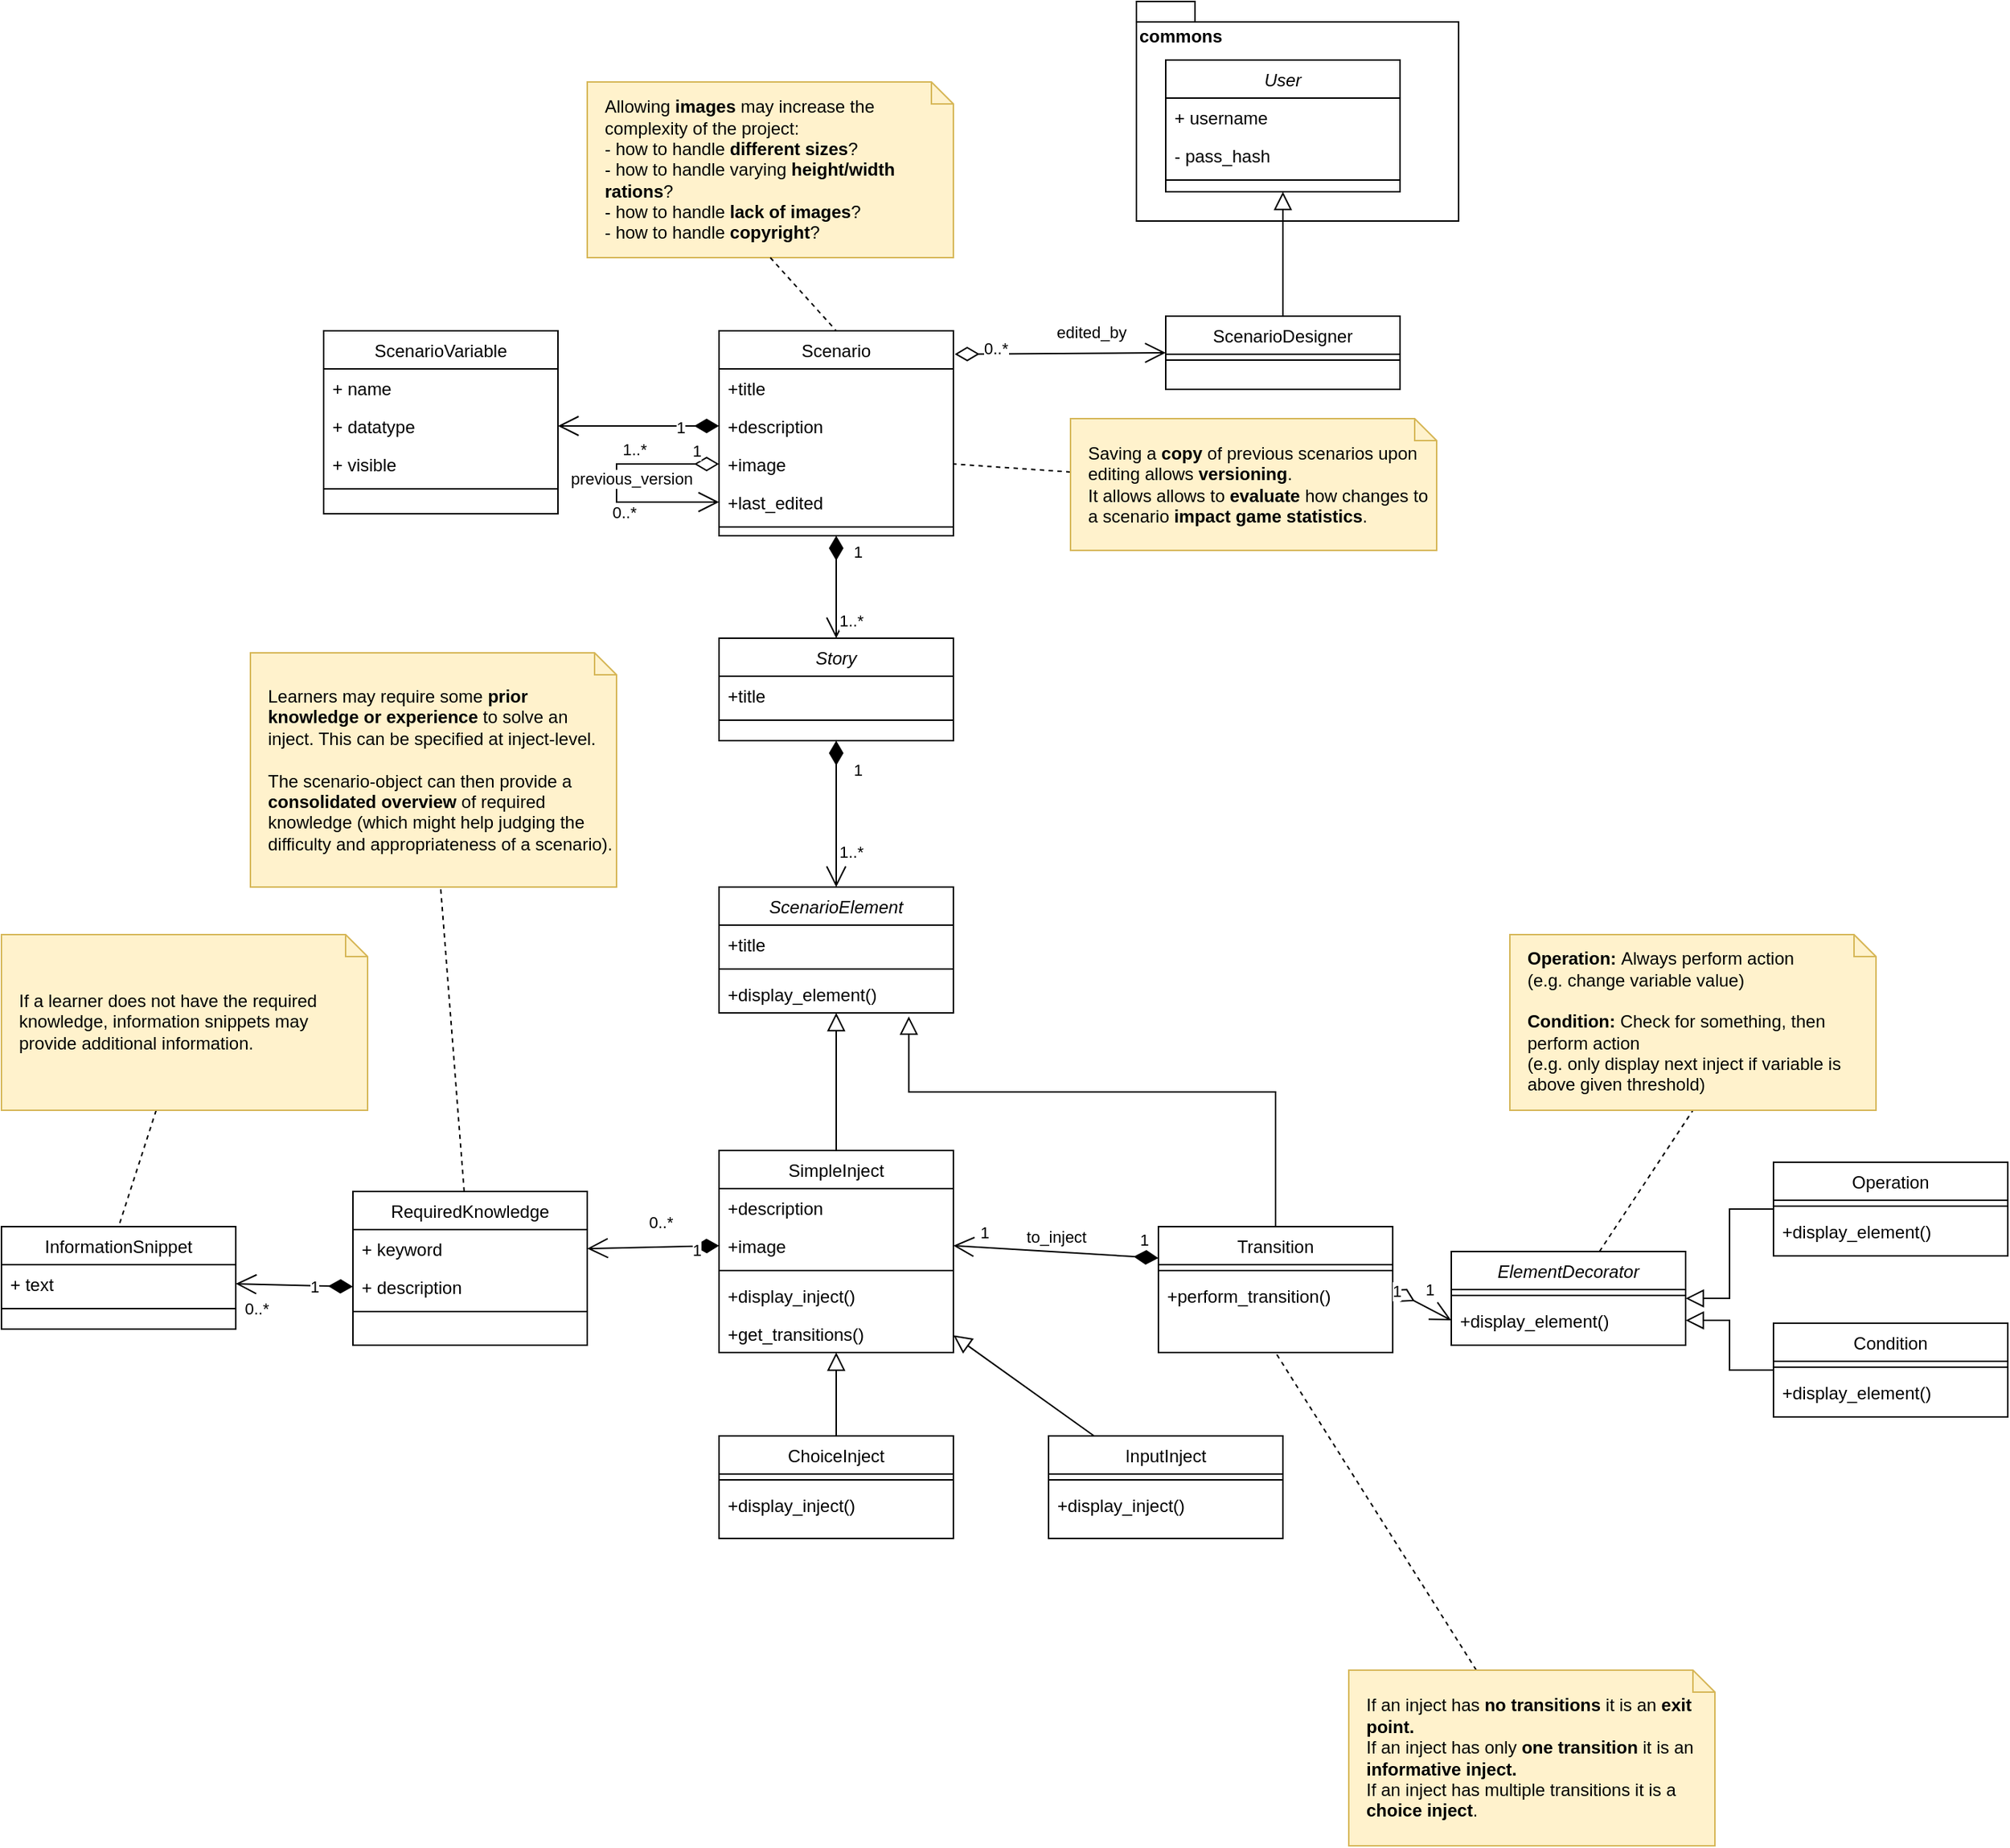<mxfile version="14.6.13" type="device" pages="4"><diagram id="YBZuPH5mCjDXpLuSwGHa" name="Scenario_Design"><mxGraphModel dx="2591" dy="942" grid="1" gridSize="10" guides="1" tooltips="1" connect="1" arrows="1" fold="1" page="1" pageScale="1" pageWidth="1169" pageHeight="827" math="0" shadow="0"><root><mxCell id="8-NGuv1zwmkcrwSwAf9n-0"/><mxCell id="8-NGuv1zwmkcrwSwAf9n-1" parent="8-NGuv1zwmkcrwSwAf9n-0"/><mxCell id="XWE8DCE6unmG_nTmBcOP-0" value="Scenario" style="swimlane;fontStyle=0;align=center;verticalAlign=top;childLayout=stackLayout;horizontal=1;startSize=26;horizontalStack=0;resizeParent=1;resizeLast=0;collapsible=1;marginBottom=0;rounded=0;shadow=0;strokeWidth=1;" parent="8-NGuv1zwmkcrwSwAf9n-1" vertex="1"><mxGeometry x="280" y="245" width="160" height="140" as="geometry"><mxRectangle x="550" y="140" width="160" height="26" as="alternateBounds"/></mxGeometry></mxCell><mxCell id="XWE8DCE6unmG_nTmBcOP-1" value="+title" style="text;align=left;verticalAlign=top;spacingLeft=4;spacingRight=4;overflow=hidden;rotatable=0;points=[[0,0.5],[1,0.5]];portConstraint=eastwest;" parent="XWE8DCE6unmG_nTmBcOP-0" vertex="1"><mxGeometry y="26" width="160" height="26" as="geometry"/></mxCell><mxCell id="XWE8DCE6unmG_nTmBcOP-2" value="+description" style="text;align=left;verticalAlign=top;spacingLeft=4;spacingRight=4;overflow=hidden;rotatable=0;points=[[0,0.5],[1,0.5]];portConstraint=eastwest;rounded=0;shadow=0;html=0;" parent="XWE8DCE6unmG_nTmBcOP-0" vertex="1"><mxGeometry y="52" width="160" height="26" as="geometry"/></mxCell><mxCell id="XWE8DCE6unmG_nTmBcOP-3" value="+image" style="text;align=left;verticalAlign=top;spacingLeft=4;spacingRight=4;overflow=hidden;rotatable=0;points=[[0,0.5],[1,0.5]];portConstraint=eastwest;rounded=0;shadow=0;html=0;" parent="XWE8DCE6unmG_nTmBcOP-0" vertex="1"><mxGeometry y="78" width="160" height="26" as="geometry"/></mxCell><mxCell id="XWE8DCE6unmG_nTmBcOP-4" value="+last_edited" style="text;align=left;verticalAlign=top;spacingLeft=4;spacingRight=4;overflow=hidden;rotatable=0;points=[[0,0.5],[1,0.5]];portConstraint=eastwest;rounded=0;shadow=0;html=0;" parent="XWE8DCE6unmG_nTmBcOP-0" vertex="1"><mxGeometry y="104" width="160" height="26" as="geometry"/></mxCell><mxCell id="XWE8DCE6unmG_nTmBcOP-5" value="" style="line;html=1;strokeWidth=1;align=left;verticalAlign=middle;spacingTop=-1;spacingLeft=3;spacingRight=3;rotatable=0;labelPosition=right;points=[];portConstraint=eastwest;" parent="XWE8DCE6unmG_nTmBcOP-0" vertex="1"><mxGeometry y="130" width="160" height="8" as="geometry"/></mxCell><mxCell id="XWE8DCE6unmG_nTmBcOP-6" value="1" style="endArrow=open;html=1;endSize=12;startArrow=diamondThin;startSize=14;startFill=0;align=left;verticalAlign=bottom;entryX=0;entryY=0.5;entryDx=0;entryDy=0;rounded=0;exitX=0;exitY=0.5;exitDx=0;exitDy=0;edgeStyle=orthogonalEdgeStyle;" parent="XWE8DCE6unmG_nTmBcOP-0" source="XWE8DCE6unmG_nTmBcOP-3" target="XWE8DCE6unmG_nTmBcOP-4" edge="1"><mxGeometry x="-0.759" relative="1" as="geometry"><mxPoint x="-270" y="39" as="sourcePoint"/><mxPoint y="65" as="targetPoint"/><mxPoint as="offset"/><Array as="points"><mxPoint x="-70" y="91"/><mxPoint x="-70" y="117"/></Array></mxGeometry></mxCell><mxCell id="XWE8DCE6unmG_nTmBcOP-7" value="0..*" style="edgeLabel;html=1;align=center;verticalAlign=middle;resizable=0;points=[];" parent="XWE8DCE6unmG_nTmBcOP-6" vertex="1" connectable="0"><mxGeometry x="0.475" y="1" relative="1" as="geometry"><mxPoint x="-22.14" y="7.96" as="offset"/></mxGeometry></mxCell><mxCell id="XWE8DCE6unmG_nTmBcOP-8" value="previous_version" style="edgeLabel;html=1;align=center;verticalAlign=middle;resizable=0;points=[];" parent="XWE8DCE6unmG_nTmBcOP-6" vertex="1" connectable="0"><mxGeometry x="0.143" relative="1" as="geometry"><mxPoint x="9.94" y="-14.86" as="offset"/></mxGeometry></mxCell><mxCell id="XWE8DCE6unmG_nTmBcOP-9" value="SimpleInject" style="swimlane;fontStyle=0;align=center;verticalAlign=top;childLayout=stackLayout;horizontal=1;startSize=26;horizontalStack=0;resizeParent=1;resizeLast=0;collapsible=1;marginBottom=0;rounded=0;shadow=0;strokeWidth=1;" parent="8-NGuv1zwmkcrwSwAf9n-1" vertex="1"><mxGeometry x="280" y="805.01" width="160" height="138" as="geometry"><mxRectangle x="550" y="140" width="160" height="26" as="alternateBounds"/></mxGeometry></mxCell><mxCell id="XWE8DCE6unmG_nTmBcOP-10" value="+description" style="text;align=left;verticalAlign=top;spacingLeft=4;spacingRight=4;overflow=hidden;rotatable=0;points=[[0,0.5],[1,0.5]];portConstraint=eastwest;rounded=0;shadow=0;html=0;" parent="XWE8DCE6unmG_nTmBcOP-9" vertex="1"><mxGeometry y="26" width="160" height="26" as="geometry"/></mxCell><mxCell id="XWE8DCE6unmG_nTmBcOP-11" value="+image" style="text;align=left;verticalAlign=top;spacingLeft=4;spacingRight=4;overflow=hidden;rotatable=0;points=[[0,0.5],[1,0.5]];portConstraint=eastwest;rounded=0;shadow=0;html=0;" parent="XWE8DCE6unmG_nTmBcOP-9" vertex="1"><mxGeometry y="52" width="160" height="26" as="geometry"/></mxCell><mxCell id="XWE8DCE6unmG_nTmBcOP-12" value="" style="line;html=1;strokeWidth=1;align=left;verticalAlign=middle;spacingTop=-1;spacingLeft=3;spacingRight=3;rotatable=0;labelPosition=right;points=[];portConstraint=eastwest;" parent="XWE8DCE6unmG_nTmBcOP-9" vertex="1"><mxGeometry y="78" width="160" height="8" as="geometry"/></mxCell><mxCell id="XWE8DCE6unmG_nTmBcOP-13" value="+display_inject()" style="text;align=left;verticalAlign=top;spacingLeft=4;spacingRight=4;overflow=hidden;rotatable=0;points=[[0,0.5],[1,0.5]];portConstraint=eastwest;rounded=0;shadow=0;html=0;" parent="XWE8DCE6unmG_nTmBcOP-9" vertex="1"><mxGeometry y="86" width="160" height="26" as="geometry"/></mxCell><mxCell id="nMGAgPGLAoxGn7ZSXC5x-0" value="+get_transitions()" style="text;align=left;verticalAlign=top;spacingLeft=4;spacingRight=4;overflow=hidden;rotatable=0;points=[[0,0.5],[1,0.5]];portConstraint=eastwest;rounded=0;shadow=0;html=0;" vertex="1" parent="XWE8DCE6unmG_nTmBcOP-9"><mxGeometry y="112" width="160" height="26" as="geometry"/></mxCell><mxCell id="XWE8DCE6unmG_nTmBcOP-14" value="1" style="endArrow=open;html=1;endSize=12;startArrow=diamondThin;startSize=14;startFill=1;edgeStyle=orthogonalEdgeStyle;align=left;verticalAlign=bottom;exitX=0.5;exitY=1;exitDx=0;exitDy=0;rounded=0;entryX=0.5;entryY=0;entryDx=0;entryDy=0;" parent="8-NGuv1zwmkcrwSwAf9n-1" source="XWE8DCE6unmG_nTmBcOP-0" target="XWE8DCE6unmG_nTmBcOP-54" edge="1"><mxGeometry x="-0.429" y="10" relative="1" as="geometry"><mxPoint x="350" y="355" as="sourcePoint"/><mxPoint x="510" y="355" as="targetPoint"/><mxPoint as="offset"/></mxGeometry></mxCell><mxCell id="XWE8DCE6unmG_nTmBcOP-15" value="1..*" style="edgeLabel;html=1;align=center;verticalAlign=middle;resizable=0;points=[];" parent="XWE8DCE6unmG_nTmBcOP-14" vertex="1" connectable="0"><mxGeometry x="0.222" y="1" relative="1" as="geometry"><mxPoint x="9" y="15" as="offset"/></mxGeometry></mxCell><mxCell id="XWE8DCE6unmG_nTmBcOP-16" value="Transition" style="swimlane;fontStyle=0;align=center;verticalAlign=top;childLayout=stackLayout;horizontal=1;startSize=26;horizontalStack=0;resizeParent=1;resizeLast=0;collapsible=1;marginBottom=0;rounded=0;shadow=0;strokeWidth=1;" parent="8-NGuv1zwmkcrwSwAf9n-1" vertex="1"><mxGeometry x="580" y="857.01" width="160" height="86" as="geometry"><mxRectangle x="550" y="140" width="160" height="26" as="alternateBounds"/></mxGeometry></mxCell><mxCell id="XWE8DCE6unmG_nTmBcOP-17" value="" style="line;html=1;strokeWidth=1;align=left;verticalAlign=middle;spacingTop=-1;spacingLeft=3;spacingRight=3;rotatable=0;labelPosition=right;points=[];portConstraint=eastwest;" parent="XWE8DCE6unmG_nTmBcOP-16" vertex="1"><mxGeometry y="26" width="160" height="8" as="geometry"/></mxCell><mxCell id="XWE8DCE6unmG_nTmBcOP-18" value="+perform_transition()" style="text;align=left;verticalAlign=top;spacingLeft=4;spacingRight=4;overflow=hidden;rotatable=0;points=[[0,0.5],[1,0.5]];portConstraint=eastwest;" parent="XWE8DCE6unmG_nTmBcOP-16" vertex="1"><mxGeometry y="34" width="160" height="26" as="geometry"/></mxCell><mxCell id="XWE8DCE6unmG_nTmBcOP-24" value="" style="endArrow=open;html=1;endSize=12;startArrow=diamondThin;startSize=14;startFill=1;align=left;verticalAlign=bottom;entryX=1;entryY=0.5;entryDx=0;entryDy=0;exitX=0;exitY=0.25;exitDx=0;exitDy=0;rounded=0;" parent="8-NGuv1zwmkcrwSwAf9n-1" source="XWE8DCE6unmG_nTmBcOP-16" target="XWE8DCE6unmG_nTmBcOP-11" edge="1"><mxGeometry x="-0.333" relative="1" as="geometry"><mxPoint x="660" y="645.01" as="sourcePoint"/><mxPoint x="440" y="716.01" as="targetPoint"/><mxPoint as="offset"/></mxGeometry></mxCell><mxCell id="XWE8DCE6unmG_nTmBcOP-25" value="1" style="edgeLabel;html=1;align=center;verticalAlign=middle;resizable=0;points=[];" parent="XWE8DCE6unmG_nTmBcOP-24" vertex="1" connectable="0"><mxGeometry x="0.222" y="1" relative="1" as="geometry"><mxPoint x="-33.99" y="-14" as="offset"/></mxGeometry></mxCell><mxCell id="XWE8DCE6unmG_nTmBcOP-26" value="to_inject" style="edgeLabel;html=1;align=center;verticalAlign=middle;resizable=0;points=[];" parent="XWE8DCE6unmG_nTmBcOP-24" vertex="1" connectable="0"><mxGeometry x="0.531" y="4" relative="1" as="geometry"><mxPoint x="37.52" y="-12.56" as="offset"/></mxGeometry></mxCell><mxCell id="XWE8DCE6unmG_nTmBcOP-27" value="1" style="edgeLabel;html=1;align=center;verticalAlign=middle;resizable=0;points=[];" parent="XWE8DCE6unmG_nTmBcOP-24" vertex="1" connectable="0"><mxGeometry x="-0.811" y="-1" relative="1" as="geometry"><mxPoint x="3.13" y="-10.66" as="offset"/></mxGeometry></mxCell><mxCell id="TSgIcggyJDQWd0qx4Q_5-27" style="rounded=0;orthogonalLoop=1;jettySize=auto;html=1;entryX=0.5;entryY=1;entryDx=0;entryDy=0;entryPerimeter=0;startArrow=none;startFill=0;dashed=1;endArrow=none;endFill=0;" parent="8-NGuv1zwmkcrwSwAf9n-1" source="XWE8DCE6unmG_nTmBcOP-28" target="XWE8DCE6unmG_nTmBcOP-49" edge="1"><mxGeometry relative="1" as="geometry"/></mxCell><mxCell id="XWE8DCE6unmG_nTmBcOP-28" value="ElementDecorator" style="swimlane;fontStyle=2;align=center;verticalAlign=top;childLayout=stackLayout;horizontal=1;startSize=26;horizontalStack=0;resizeParent=1;resizeLast=0;collapsible=1;marginBottom=0;rounded=0;shadow=0;strokeWidth=1;" parent="8-NGuv1zwmkcrwSwAf9n-1" vertex="1"><mxGeometry x="780" y="874.01" width="160" height="64" as="geometry"><mxRectangle x="550" y="140" width="160" height="26" as="alternateBounds"/></mxGeometry></mxCell><mxCell id="XWE8DCE6unmG_nTmBcOP-29" value="" style="line;html=1;strokeWidth=1;align=left;verticalAlign=middle;spacingTop=-1;spacingLeft=3;spacingRight=3;rotatable=0;labelPosition=right;points=[];portConstraint=eastwest;" parent="XWE8DCE6unmG_nTmBcOP-28" vertex="1"><mxGeometry y="26" width="160" height="8" as="geometry"/></mxCell><mxCell id="XWE8DCE6unmG_nTmBcOP-30" value="+display_element()" style="text;align=left;verticalAlign=top;spacingLeft=4;spacingRight=4;overflow=hidden;rotatable=0;points=[[0,0.5],[1,0.5]];portConstraint=eastwest;rounded=0;shadow=0;html=0;" parent="XWE8DCE6unmG_nTmBcOP-28" vertex="1"><mxGeometry y="34" width="160" height="26" as="geometry"/></mxCell><mxCell id="XWE8DCE6unmG_nTmBcOP-31" value="&lt;div&gt;Allowing &lt;b&gt;images &lt;/b&gt;may increase the complexity of the project:&lt;/div&gt;&lt;div&gt;- how to handle &lt;b&gt;different sizes&lt;/b&gt;?&lt;/div&gt;&lt;div&gt;- how to handle varying &lt;b&gt;height/width rations&lt;/b&gt;?&lt;br&gt;&lt;/div&gt;&lt;div&gt;- how to handle &lt;b&gt;lack of images&lt;/b&gt;?&lt;br&gt;&lt;/div&gt;&lt;div&gt;- how to handle &lt;b&gt;copyright&lt;/b&gt;?&lt;br&gt;&lt;/div&gt;" style="shape=note;size=15;align=left;spacingLeft=10;html=1;whiteSpace=wrap;fillColor=#fff2cc;strokeColor=#d6b656;" parent="8-NGuv1zwmkcrwSwAf9n-1" vertex="1"><mxGeometry x="190" y="75" width="250" height="120" as="geometry"/></mxCell><mxCell id="XWE8DCE6unmG_nTmBcOP-32" value="" style="edgeStyle=none;endArrow=none;exitX=0.5;exitY=1;dashed=1;html=1;exitDx=0;exitDy=0;exitPerimeter=0;entryX=0.5;entryY=0;entryDx=0;entryDy=0;" parent="8-NGuv1zwmkcrwSwAf9n-1" source="XWE8DCE6unmG_nTmBcOP-31" target="XWE8DCE6unmG_nTmBcOP-0" edge="1"><mxGeometry x="1" relative="1" as="geometry"><mxPoint x="530" y="277" as="targetPoint"/></mxGeometry></mxCell><mxCell id="XWE8DCE6unmG_nTmBcOP-33" value="Operation" style="swimlane;fontStyle=0;align=center;verticalAlign=top;childLayout=stackLayout;horizontal=1;startSize=26;horizontalStack=0;resizeParent=1;resizeLast=0;collapsible=1;marginBottom=0;rounded=0;shadow=0;strokeWidth=1;" parent="8-NGuv1zwmkcrwSwAf9n-1" vertex="1"><mxGeometry x="1000" y="813.01" width="160" height="64" as="geometry"><mxRectangle x="550" y="140" width="160" height="26" as="alternateBounds"/></mxGeometry></mxCell><mxCell id="XWE8DCE6unmG_nTmBcOP-34" value="" style="line;html=1;strokeWidth=1;align=left;verticalAlign=middle;spacingTop=-1;spacingLeft=3;spacingRight=3;rotatable=0;labelPosition=right;points=[];portConstraint=eastwest;" parent="XWE8DCE6unmG_nTmBcOP-33" vertex="1"><mxGeometry y="26" width="160" height="8" as="geometry"/></mxCell><mxCell id="XWE8DCE6unmG_nTmBcOP-35" value="+display_element()" style="text;align=left;verticalAlign=top;spacingLeft=4;spacingRight=4;overflow=hidden;rotatable=0;points=[[0,0.5],[1,0.5]];portConstraint=eastwest;rounded=0;shadow=0;html=0;" parent="XWE8DCE6unmG_nTmBcOP-33" vertex="1"><mxGeometry y="34" width="160" height="26" as="geometry"/></mxCell><mxCell id="XWE8DCE6unmG_nTmBcOP-36" value="1" style="endArrow=open;html=1;endSize=12;startArrow=diamondThin;startSize=14;startFill=0;align=left;verticalAlign=bottom;entryX=0;entryY=0.5;entryDx=0;entryDy=0;rounded=0;exitX=1;exitY=0.5;exitDx=0;exitDy=0;" parent="8-NGuv1zwmkcrwSwAf9n-1" source="XWE8DCE6unmG_nTmBcOP-16" target="XWE8DCE6unmG_nTmBcOP-30" edge="1"><mxGeometry x="-0.872" y="-10" relative="1" as="geometry"><mxPoint x="760" y="780" as="sourcePoint"/><mxPoint x="180" y="915.01" as="targetPoint"/><mxPoint as="offset"/></mxGeometry></mxCell><mxCell id="XWE8DCE6unmG_nTmBcOP-37" value="1" style="edgeLabel;html=1;align=center;verticalAlign=middle;resizable=0;points=[];" parent="XWE8DCE6unmG_nTmBcOP-36" vertex="1" connectable="0"><mxGeometry x="0.475" y="1" relative="1" as="geometry"><mxPoint x="-5.1" y="-15.1" as="offset"/></mxGeometry></mxCell><mxCell id="XWE8DCE6unmG_nTmBcOP-38" value="Condition" style="swimlane;fontStyle=0;align=center;verticalAlign=top;childLayout=stackLayout;horizontal=1;startSize=26;horizontalStack=0;resizeParent=1;resizeLast=0;collapsible=1;marginBottom=0;rounded=0;shadow=0;strokeWidth=1;" parent="8-NGuv1zwmkcrwSwAf9n-1" vertex="1"><mxGeometry x="1000" y="923.01" width="160" height="64" as="geometry"><mxRectangle x="550" y="140" width="160" height="26" as="alternateBounds"/></mxGeometry></mxCell><mxCell id="XWE8DCE6unmG_nTmBcOP-39" value="" style="line;html=1;strokeWidth=1;align=left;verticalAlign=middle;spacingTop=-1;spacingLeft=3;spacingRight=3;rotatable=0;labelPosition=right;points=[];portConstraint=eastwest;" parent="XWE8DCE6unmG_nTmBcOP-38" vertex="1"><mxGeometry y="26" width="160" height="8" as="geometry"/></mxCell><mxCell id="XWE8DCE6unmG_nTmBcOP-40" value="+display_element()" style="text;align=left;verticalAlign=top;spacingLeft=4;spacingRight=4;overflow=hidden;rotatable=0;points=[[0,0.5],[1,0.5]];portConstraint=eastwest;rounded=0;shadow=0;html=0;" parent="XWE8DCE6unmG_nTmBcOP-38" vertex="1"><mxGeometry y="34" width="160" height="26" as="geometry"/></mxCell><mxCell id="XWE8DCE6unmG_nTmBcOP-41" value="" style="endArrow=block;endSize=10;endFill=0;shadow=0;strokeWidth=1;rounded=0;elbow=vertical;entryX=1;entryY=0.5;entryDx=0;entryDy=0;edgeStyle=orthogonalEdgeStyle;" parent="8-NGuv1zwmkcrwSwAf9n-1" source="XWE8DCE6unmG_nTmBcOP-33" target="XWE8DCE6unmG_nTmBcOP-28" edge="1"><mxGeometry width="160" relative="1" as="geometry"><mxPoint x="790" y="1233.01" as="sourcePoint"/><mxPoint x="730" y="1198.01" as="targetPoint"/></mxGeometry></mxCell><mxCell id="XWE8DCE6unmG_nTmBcOP-42" value="ScenarioElement" style="swimlane;fontStyle=2;align=center;verticalAlign=top;childLayout=stackLayout;horizontal=1;startSize=26;horizontalStack=0;resizeParent=1;resizeLast=0;collapsible=1;marginBottom=0;rounded=0;shadow=0;strokeWidth=1;" parent="8-NGuv1zwmkcrwSwAf9n-1" vertex="1"><mxGeometry x="280" y="625.01" width="160" height="86" as="geometry"><mxRectangle x="550" y="140" width="160" height="26" as="alternateBounds"/></mxGeometry></mxCell><mxCell id="XWE8DCE6unmG_nTmBcOP-43" value="+title" style="text;align=left;verticalAlign=top;spacingLeft=4;spacingRight=4;overflow=hidden;rotatable=0;points=[[0,0.5],[1,0.5]];portConstraint=eastwest;" parent="XWE8DCE6unmG_nTmBcOP-42" vertex="1"><mxGeometry y="26" width="160" height="26" as="geometry"/></mxCell><mxCell id="XWE8DCE6unmG_nTmBcOP-44" value="" style="line;html=1;strokeWidth=1;align=left;verticalAlign=middle;spacingTop=-1;spacingLeft=3;spacingRight=3;rotatable=0;labelPosition=right;points=[];portConstraint=eastwest;" parent="XWE8DCE6unmG_nTmBcOP-42" vertex="1"><mxGeometry y="52" width="160" height="8" as="geometry"/></mxCell><mxCell id="XWE8DCE6unmG_nTmBcOP-45" value="+display_element()" style="text;align=left;verticalAlign=top;spacingLeft=4;spacingRight=4;overflow=hidden;rotatable=0;points=[[0,0.5],[1,0.5]];portConstraint=eastwest;rounded=0;shadow=0;html=0;" parent="XWE8DCE6unmG_nTmBcOP-42" vertex="1"><mxGeometry y="60" width="160" height="26" as="geometry"/></mxCell><mxCell id="XWE8DCE6unmG_nTmBcOP-46" value="" style="endArrow=block;endSize=10;endFill=0;shadow=0;strokeWidth=1;rounded=0;elbow=vertical;entryX=0.5;entryY=1;entryDx=0;entryDy=0;exitX=0.5;exitY=0;exitDx=0;exitDy=0;" parent="8-NGuv1zwmkcrwSwAf9n-1" source="XWE8DCE6unmG_nTmBcOP-9" target="XWE8DCE6unmG_nTmBcOP-42" edge="1"><mxGeometry width="160" relative="1" as="geometry"><mxPoint x="360" y="1055.01" as="sourcePoint"/><mxPoint x="360" y="999.01" as="targetPoint"/></mxGeometry></mxCell><mxCell id="XWE8DCE6unmG_nTmBcOP-47" value="" style="endArrow=block;endSize=10;endFill=0;shadow=0;strokeWidth=1;rounded=0;elbow=vertical;exitX=0.5;exitY=0;exitDx=0;exitDy=0;edgeStyle=orthogonalEdgeStyle;entryX=0.81;entryY=1.093;entryDx=0;entryDy=0;entryPerimeter=0;" parent="8-NGuv1zwmkcrwSwAf9n-1" source="XWE8DCE6unmG_nTmBcOP-16" target="XWE8DCE6unmG_nTmBcOP-45" edge="1"><mxGeometry width="160" relative="1" as="geometry"><mxPoint x="360" y="705.01" as="sourcePoint"/><mxPoint x="400" y="735.01" as="targetPoint"/><Array as="points"><mxPoint x="660" y="765.01"/><mxPoint x="410" y="765.01"/></Array></mxGeometry></mxCell><mxCell id="XWE8DCE6unmG_nTmBcOP-48" value="" style="endArrow=block;endSize=10;endFill=0;shadow=0;strokeWidth=1;rounded=0;elbow=vertical;exitX=0;exitY=0.5;exitDx=0;exitDy=0;edgeStyle=orthogonalEdgeStyle;entryX=1;entryY=0.5;entryDx=0;entryDy=0;" parent="8-NGuv1zwmkcrwSwAf9n-1" source="XWE8DCE6unmG_nTmBcOP-38" target="XWE8DCE6unmG_nTmBcOP-30" edge="1"><mxGeometry width="160" relative="1" as="geometry"><mxPoint x="1000" y="867.867" as="sourcePoint"/><mxPoint x="940" y="903.01" as="targetPoint"/><Array as="points"><mxPoint x="970" y="955.01"/><mxPoint x="970" y="921.01"/></Array></mxGeometry></mxCell><mxCell id="XWE8DCE6unmG_nTmBcOP-49" value="&lt;div&gt;&lt;b&gt;Operation: &lt;/b&gt;Always perform action&lt;br&gt;(e.g. change variable value)&lt;br&gt;&lt;/div&gt;&lt;div&gt;&lt;br&gt;&lt;/div&gt;&lt;div&gt;&lt;b&gt;Condition:&lt;/b&gt; Check for something, then perform action &lt;br&gt;(e.g. only display next inject if variable is above given threshold)&lt;br&gt;&lt;/div&gt;&lt;b&gt;&lt;/b&gt;" style="shape=note;size=15;align=left;spacingLeft=10;html=1;whiteSpace=wrap;fillColor=#fff2cc;strokeColor=#d6b656;" parent="8-NGuv1zwmkcrwSwAf9n-1" vertex="1"><mxGeometry x="820" y="657.49" width="250" height="120" as="geometry"/></mxCell><mxCell id="XWE8DCE6unmG_nTmBcOP-54" value="Story" style="swimlane;fontStyle=2;align=center;verticalAlign=top;childLayout=stackLayout;horizontal=1;startSize=26;horizontalStack=0;resizeParent=1;resizeLast=0;collapsible=1;marginBottom=0;rounded=0;shadow=0;strokeWidth=1;" parent="8-NGuv1zwmkcrwSwAf9n-1" vertex="1"><mxGeometry x="280" y="455" width="160" height="70" as="geometry"><mxRectangle x="550" y="140" width="160" height="26" as="alternateBounds"/></mxGeometry></mxCell><mxCell id="XWE8DCE6unmG_nTmBcOP-55" value="+title" style="text;align=left;verticalAlign=top;spacingLeft=4;spacingRight=4;overflow=hidden;rotatable=0;points=[[0,0.5],[1,0.5]];portConstraint=eastwest;" parent="XWE8DCE6unmG_nTmBcOP-54" vertex="1"><mxGeometry y="26" width="160" height="26" as="geometry"/></mxCell><mxCell id="XWE8DCE6unmG_nTmBcOP-56" value="" style="line;html=1;strokeWidth=1;align=left;verticalAlign=middle;spacingTop=-1;spacingLeft=3;spacingRight=3;rotatable=0;labelPosition=right;points=[];portConstraint=eastwest;" parent="XWE8DCE6unmG_nTmBcOP-54" vertex="1"><mxGeometry y="52" width="160" height="8" as="geometry"/></mxCell><mxCell id="XWE8DCE6unmG_nTmBcOP-58" value="1" style="endArrow=open;html=1;endSize=12;startArrow=diamondThin;startSize=14;startFill=1;edgeStyle=orthogonalEdgeStyle;align=left;verticalAlign=bottom;exitX=0.5;exitY=1;exitDx=0;exitDy=0;rounded=0;entryX=0.5;entryY=0;entryDx=0;entryDy=0;" parent="8-NGuv1zwmkcrwSwAf9n-1" source="XWE8DCE6unmG_nTmBcOP-54" target="XWE8DCE6unmG_nTmBcOP-42" edge="1"><mxGeometry x="-0.429" y="10" relative="1" as="geometry"><mxPoint x="361.28" y="566.002" as="sourcePoint"/><mxPoint x="530" y="465.01" as="targetPoint"/><mxPoint as="offset"/><Array as="points"/></mxGeometry></mxCell><mxCell id="XWE8DCE6unmG_nTmBcOP-59" value="1..*" style="edgeLabel;html=1;align=center;verticalAlign=middle;resizable=0;points=[];" parent="XWE8DCE6unmG_nTmBcOP-58" vertex="1" connectable="0"><mxGeometry x="0.222" y="1" relative="1" as="geometry"><mxPoint x="9" y="15" as="offset"/></mxGeometry></mxCell><mxCell id="XWE8DCE6unmG_nTmBcOP-60" value="ScenarioDesigner" style="swimlane;fontStyle=0;align=center;verticalAlign=top;childLayout=stackLayout;horizontal=1;startSize=26;horizontalStack=0;resizeParent=1;resizeLast=0;collapsible=1;marginBottom=0;rounded=0;shadow=0;strokeWidth=1;" parent="8-NGuv1zwmkcrwSwAf9n-1" vertex="1"><mxGeometry x="585" y="235" width="160" height="50" as="geometry"><mxRectangle x="550" y="140" width="160" height="26" as="alternateBounds"/></mxGeometry></mxCell><mxCell id="XWE8DCE6unmG_nTmBcOP-65" value="" style="line;html=1;strokeWidth=1;align=left;verticalAlign=middle;spacingTop=-1;spacingLeft=3;spacingRight=3;rotatable=0;labelPosition=right;points=[];portConstraint=eastwest;" parent="XWE8DCE6unmG_nTmBcOP-60" vertex="1"><mxGeometry y="26" width="160" height="8" as="geometry"/></mxCell><mxCell id="XWE8DCE6unmG_nTmBcOP-69" value="commons" style="shape=folder;fontStyle=1;spacingTop=10;tabWidth=40;tabHeight=14;tabPosition=left;html=1;verticalAlign=top;align=left;" parent="8-NGuv1zwmkcrwSwAf9n-1" vertex="1"><mxGeometry x="565" y="20" width="220" height="150" as="geometry"/></mxCell><mxCell id="XWE8DCE6unmG_nTmBcOP-71" value="" style="endArrow=block;endSize=10;endFill=0;shadow=0;strokeWidth=1;rounded=0;elbow=vertical;entryX=0.5;entryY=1;entryDx=0;entryDy=0;exitX=0.5;exitY=0;exitDx=0;exitDy=0;" parent="8-NGuv1zwmkcrwSwAf9n-1" source="XWE8DCE6unmG_nTmBcOP-60" target="XWE8DCE6unmG_nTmBcOP-73" edge="1"><mxGeometry width="160" relative="1" as="geometry"><mxPoint x="664.29" y="234.0" as="sourcePoint"/><mxPoint x="664.29" y="140.0" as="targetPoint"/></mxGeometry></mxCell><mxCell id="XWE8DCE6unmG_nTmBcOP-73" value="User" style="swimlane;fontStyle=2;align=center;verticalAlign=top;childLayout=stackLayout;horizontal=1;startSize=26;horizontalStack=0;resizeParent=1;resizeLast=0;collapsible=1;marginBottom=0;rounded=0;shadow=0;strokeWidth=1;" parent="8-NGuv1zwmkcrwSwAf9n-1" vertex="1"><mxGeometry x="585" y="60" width="160" height="90" as="geometry"><mxRectangle x="550" y="140" width="160" height="26" as="alternateBounds"/></mxGeometry></mxCell><mxCell id="XWE8DCE6unmG_nTmBcOP-74" value="+ username" style="text;align=left;verticalAlign=top;spacingLeft=4;spacingRight=4;overflow=hidden;rotatable=0;points=[[0,0.5],[1,0.5]];portConstraint=eastwest;" parent="XWE8DCE6unmG_nTmBcOP-73" vertex="1"><mxGeometry y="26" width="160" height="26" as="geometry"/></mxCell><mxCell id="XWE8DCE6unmG_nTmBcOP-75" value="- pass_hash" style="text;align=left;verticalAlign=top;spacingLeft=4;spacingRight=4;overflow=hidden;rotatable=0;points=[[0,0.5],[1,0.5]];portConstraint=eastwest;rounded=0;shadow=0;html=0;" parent="XWE8DCE6unmG_nTmBcOP-73" vertex="1"><mxGeometry y="52" width="160" height="26" as="geometry"/></mxCell><mxCell id="XWE8DCE6unmG_nTmBcOP-78" value="" style="line;html=1;strokeWidth=1;align=left;verticalAlign=middle;spacingTop=-1;spacingLeft=3;spacingRight=3;rotatable=0;labelPosition=right;points=[];portConstraint=eastwest;" parent="XWE8DCE6unmG_nTmBcOP-73" vertex="1"><mxGeometry y="78" width="160" height="8" as="geometry"/></mxCell><mxCell id="XWE8DCE6unmG_nTmBcOP-79" value="0..*" style="endArrow=open;html=1;endSize=12;startArrow=diamondThin;startSize=14;startFill=0;align=left;verticalAlign=bottom;entryX=0;entryY=0.5;entryDx=0;entryDy=0;rounded=0;exitX=1.006;exitY=0.114;exitDx=0;exitDy=0;exitPerimeter=0;" parent="8-NGuv1zwmkcrwSwAf9n-1" source="XWE8DCE6unmG_nTmBcOP-0" target="XWE8DCE6unmG_nTmBcOP-60" edge="1"><mxGeometry x="-0.75" y="-5" relative="1" as="geometry"><mxPoint x="120.0" y="425.002" as="sourcePoint"/><mxPoint x="120" y="284" as="targetPoint"/><mxPoint as="offset"/></mxGeometry></mxCell><mxCell id="XWE8DCE6unmG_nTmBcOP-81" value="edited_by" style="edgeLabel;html=1;align=center;verticalAlign=middle;resizable=0;points=[];" parent="XWE8DCE6unmG_nTmBcOP-79" vertex="1" connectable="0"><mxGeometry x="0.143" relative="1" as="geometry"><mxPoint x="9.94" y="-14.86" as="offset"/></mxGeometry></mxCell><mxCell id="XWE8DCE6unmG_nTmBcOP-84" style="edgeStyle=none;rounded=0;orthogonalLoop=1;jettySize=auto;html=1;entryX=0.5;entryY=1;entryDx=0;entryDy=0;dashed=1;endArrow=none;endFill=0;" parent="8-NGuv1zwmkcrwSwAf9n-1" source="XWE8DCE6unmG_nTmBcOP-83" target="XWE8DCE6unmG_nTmBcOP-16" edge="1"><mxGeometry relative="1" as="geometry"/></mxCell><mxCell id="XWE8DCE6unmG_nTmBcOP-83" value="&lt;div&gt;If an inject has &lt;b&gt;no transitions&lt;/b&gt; it is an &lt;b&gt;exit point.&lt;/b&gt;&lt;/div&gt;&lt;div&gt;If an inject has only &lt;b&gt;one transition &lt;/b&gt;it is an &lt;b&gt;informative inject.&lt;/b&gt;&lt;/div&gt;&lt;div&gt;If an inject has multiple transitions it is a &lt;b&gt;choice inject&lt;/b&gt;.&lt;br&gt;&lt;b&gt;&lt;/b&gt;&lt;/div&gt;" style="shape=note;size=15;align=left;spacingLeft=10;html=1;whiteSpace=wrap;fillColor=#fff2cc;strokeColor=#d6b656;" parent="8-NGuv1zwmkcrwSwAf9n-1" vertex="1"><mxGeometry x="710" y="1160" width="250" height="120" as="geometry"/></mxCell><mxCell id="TTgoCMx9XMNW56YPVa4S-1" style="edgeStyle=none;rounded=0;orthogonalLoop=1;jettySize=auto;html=1;startArrow=none;startFill=0;endArrow=none;endFill=0;dashed=1;entryX=1;entryY=0.5;entryDx=0;entryDy=0;" parent="8-NGuv1zwmkcrwSwAf9n-1" source="TTgoCMx9XMNW56YPVa4S-0" target="XWE8DCE6unmG_nTmBcOP-3" edge="1"><mxGeometry relative="1" as="geometry"><mxPoint x="210" y="335" as="targetPoint"/></mxGeometry></mxCell><mxCell id="TTgoCMx9XMNW56YPVa4S-0" value="&lt;div&gt;Saving a &lt;b&gt;copy&lt;/b&gt; of previous scenarios upon editing allows &lt;b&gt;versioning&lt;/b&gt;. &lt;br&gt;&lt;/div&gt;&lt;div&gt;It allows allows to &lt;b&gt;evaluate&lt;/b&gt; how changes to a scenario &lt;b&gt;impact game statistics&lt;/b&gt;.&lt;/div&gt;" style="shape=note;size=15;align=left;spacingLeft=10;html=1;whiteSpace=wrap;fillColor=#fff2cc;strokeColor=#d6b656;" parent="8-NGuv1zwmkcrwSwAf9n-1" vertex="1"><mxGeometry x="520" y="305" width="250" height="90" as="geometry"/></mxCell><mxCell id="g7Tcj6DI6biK1KqrzKwJ-0" value="InputInject" style="swimlane;fontStyle=0;align=center;verticalAlign=top;childLayout=stackLayout;horizontal=1;startSize=26;horizontalStack=0;resizeParent=1;resizeLast=0;collapsible=1;marginBottom=0;rounded=0;shadow=0;strokeWidth=1;" parent="8-NGuv1zwmkcrwSwAf9n-1" vertex="1"><mxGeometry x="505" y="1000" width="160" height="70" as="geometry"><mxRectangle x="550" y="140" width="160" height="26" as="alternateBounds"/></mxGeometry></mxCell><mxCell id="g7Tcj6DI6biK1KqrzKwJ-2" value="" style="line;html=1;strokeWidth=1;align=left;verticalAlign=middle;spacingTop=-1;spacingLeft=3;spacingRight=3;rotatable=0;labelPosition=right;points=[];portConstraint=eastwest;" parent="g7Tcj6DI6biK1KqrzKwJ-0" vertex="1"><mxGeometry y="26" width="160" height="8" as="geometry"/></mxCell><mxCell id="g7Tcj6DI6biK1KqrzKwJ-3" value="+display_inject()" style="text;align=left;verticalAlign=top;spacingLeft=4;spacingRight=4;overflow=hidden;rotatable=0;points=[[0,0.5],[1,0.5]];portConstraint=eastwest;rounded=0;shadow=0;html=0;" parent="g7Tcj6DI6biK1KqrzKwJ-0" vertex="1"><mxGeometry y="34" width="160" height="26" as="geometry"/></mxCell><mxCell id="g7Tcj6DI6biK1KqrzKwJ-7" value="ChoiceInject" style="swimlane;fontStyle=0;align=center;verticalAlign=top;childLayout=stackLayout;horizontal=1;startSize=26;horizontalStack=0;resizeParent=1;resizeLast=0;collapsible=1;marginBottom=0;rounded=0;shadow=0;strokeWidth=1;" parent="8-NGuv1zwmkcrwSwAf9n-1" vertex="1"><mxGeometry x="280" y="1000" width="160" height="70" as="geometry"><mxRectangle x="550" y="140" width="160" height="26" as="alternateBounds"/></mxGeometry></mxCell><mxCell id="g7Tcj6DI6biK1KqrzKwJ-8" value="" style="line;html=1;strokeWidth=1;align=left;verticalAlign=middle;spacingTop=-1;spacingLeft=3;spacingRight=3;rotatable=0;labelPosition=right;points=[];portConstraint=eastwest;" parent="g7Tcj6DI6biK1KqrzKwJ-7" vertex="1"><mxGeometry y="26" width="160" height="8" as="geometry"/></mxCell><mxCell id="g7Tcj6DI6biK1KqrzKwJ-9" value="+display_inject()" style="text;align=left;verticalAlign=top;spacingLeft=4;spacingRight=4;overflow=hidden;rotatable=0;points=[[0,0.5],[1,0.5]];portConstraint=eastwest;rounded=0;shadow=0;html=0;" parent="g7Tcj6DI6biK1KqrzKwJ-7" vertex="1"><mxGeometry y="34" width="160" height="26" as="geometry"/></mxCell><mxCell id="KTH3ILOTCQx-SrCn-zUQ-0" value="ScenarioVariable" style="swimlane;fontStyle=0;align=center;verticalAlign=top;childLayout=stackLayout;horizontal=1;startSize=26;horizontalStack=0;resizeParent=1;resizeLast=0;collapsible=1;marginBottom=0;rounded=0;shadow=0;strokeWidth=1;" parent="8-NGuv1zwmkcrwSwAf9n-1" vertex="1"><mxGeometry x="10" y="245" width="160" height="125" as="geometry"><mxRectangle x="550" y="140" width="160" height="26" as="alternateBounds"/></mxGeometry></mxCell><mxCell id="KTH3ILOTCQx-SrCn-zUQ-1" value="+ name" style="text;align=left;verticalAlign=top;spacingLeft=4;spacingRight=4;overflow=hidden;rotatable=0;points=[[0,0.5],[1,0.5]];portConstraint=eastwest;" parent="KTH3ILOTCQx-SrCn-zUQ-0" vertex="1"><mxGeometry y="26" width="160" height="26" as="geometry"/></mxCell><mxCell id="KTH3ILOTCQx-SrCn-zUQ-2" value="+ datatype" style="text;align=left;verticalAlign=top;spacingLeft=4;spacingRight=4;overflow=hidden;rotatable=0;points=[[0,0.5],[1,0.5]];portConstraint=eastwest;rounded=0;shadow=0;html=0;" parent="KTH3ILOTCQx-SrCn-zUQ-0" vertex="1"><mxGeometry y="52" width="160" height="26" as="geometry"/></mxCell><mxCell id="KTH3ILOTCQx-SrCn-zUQ-3" value="+ visible" style="text;align=left;verticalAlign=top;spacingLeft=4;spacingRight=4;overflow=hidden;rotatable=0;points=[[0,0.5],[1,0.5]];portConstraint=eastwest;rounded=0;shadow=0;html=0;" parent="KTH3ILOTCQx-SrCn-zUQ-0" vertex="1"><mxGeometry y="78" width="160" height="26" as="geometry"/></mxCell><mxCell id="KTH3ILOTCQx-SrCn-zUQ-5" value="" style="line;html=1;strokeWidth=1;align=left;verticalAlign=middle;spacingTop=-1;spacingLeft=3;spacingRight=3;rotatable=0;labelPosition=right;points=[];portConstraint=eastwest;" parent="KTH3ILOTCQx-SrCn-zUQ-0" vertex="1"><mxGeometry y="104" width="160" height="8" as="geometry"/></mxCell><mxCell id="KTH3ILOTCQx-SrCn-zUQ-10" value="1" style="endArrow=open;html=1;endSize=12;startArrow=diamondThin;startSize=14;startFill=1;edgeStyle=orthogonalEdgeStyle;align=left;verticalAlign=bottom;exitX=0;exitY=0.5;exitDx=0;exitDy=0;rounded=0;entryX=1;entryY=0.5;entryDx=0;entryDy=0;" parent="8-NGuv1zwmkcrwSwAf9n-1" source="XWE8DCE6unmG_nTmBcOP-2" target="KTH3ILOTCQx-SrCn-zUQ-2" edge="1"><mxGeometry x="-0.429" y="10" relative="1" as="geometry"><mxPoint x="370" y="395" as="sourcePoint"/><mxPoint x="370" y="465" as="targetPoint"/><mxPoint as="offset"/></mxGeometry></mxCell><mxCell id="KTH3ILOTCQx-SrCn-zUQ-11" value="1..*" style="edgeLabel;html=1;align=center;verticalAlign=middle;resizable=0;points=[];" parent="KTH3ILOTCQx-SrCn-zUQ-10" vertex="1" connectable="0"><mxGeometry x="0.222" y="1" relative="1" as="geometry"><mxPoint x="9" y="15" as="offset"/></mxGeometry></mxCell><mxCell id="TSgIcggyJDQWd0qx4Q_5-8" value="InformationSnippet" style="swimlane;fontStyle=0;align=center;verticalAlign=top;childLayout=stackLayout;horizontal=1;startSize=26;horizontalStack=0;resizeParent=1;resizeLast=0;collapsible=1;marginBottom=0;rounded=0;shadow=0;strokeWidth=1;" parent="8-NGuv1zwmkcrwSwAf9n-1" vertex="1"><mxGeometry x="-210" y="857.01" width="160" height="70" as="geometry"><mxRectangle x="550" y="140" width="160" height="26" as="alternateBounds"/></mxGeometry></mxCell><mxCell id="TSgIcggyJDQWd0qx4Q_5-9" value="+ text" style="text;align=left;verticalAlign=top;spacingLeft=4;spacingRight=4;overflow=hidden;rotatable=0;points=[[0,0.5],[1,0.5]];portConstraint=eastwest;rounded=0;shadow=0;html=0;" parent="TSgIcggyJDQWd0qx4Q_5-8" vertex="1"><mxGeometry y="26" width="160" height="26" as="geometry"/></mxCell><mxCell id="TSgIcggyJDQWd0qx4Q_5-10" value="" style="line;html=1;strokeWidth=1;align=left;verticalAlign=middle;spacingTop=-1;spacingLeft=3;spacingRight=3;rotatable=0;labelPosition=right;points=[];portConstraint=eastwest;" parent="TSgIcggyJDQWd0qx4Q_5-8" vertex="1"><mxGeometry y="52" width="160" height="8" as="geometry"/></mxCell><mxCell id="TSgIcggyJDQWd0qx4Q_5-15" value="1" style="endArrow=open;html=1;endSize=12;startArrow=diamondThin;startSize=14;startFill=1;align=left;verticalAlign=bottom;entryX=1;entryY=0.5;entryDx=0;entryDy=0;rounded=0;exitX=0;exitY=0.5;exitDx=0;exitDy=0;" parent="8-NGuv1zwmkcrwSwAf9n-1" source="TSgIcggyJDQWd0qx4Q_5-22" target="TSgIcggyJDQWd0qx4Q_5-9" edge="1"><mxGeometry x="-0.231" y="10" relative="1" as="geometry"><mxPoint x="240" y="740" as="sourcePoint"/><mxPoint x="-480" y="722.49" as="targetPoint"/><mxPoint as="offset"/></mxGeometry></mxCell><mxCell id="TSgIcggyJDQWd0qx4Q_5-16" value="0..*" style="edgeLabel;html=1;align=center;verticalAlign=middle;resizable=0;points=[];" parent="TSgIcggyJDQWd0qx4Q_5-15" vertex="1" connectable="0"><mxGeometry x="0.222" y="1" relative="1" as="geometry"><mxPoint x="-17.0" y="15.41" as="offset"/></mxGeometry></mxCell><mxCell id="TSgIcggyJDQWd0qx4Q_5-17" style="rounded=0;orthogonalLoop=1;jettySize=auto;html=1;entryX=0.5;entryY=0;entryDx=0;entryDy=0;startArrow=none;startFill=0;dashed=1;endArrow=none;endFill=0;" parent="8-NGuv1zwmkcrwSwAf9n-1" source="TSgIcggyJDQWd0qx4Q_5-18" target="TSgIcggyJDQWd0qx4Q_5-8" edge="1"><mxGeometry relative="1" as="geometry"/></mxCell><mxCell id="TSgIcggyJDQWd0qx4Q_5-18" value="If a learner does not have the required knowledge, information snippets may provide additional information." style="shape=note;size=15;align=left;spacingLeft=10;html=1;whiteSpace=wrap;fillColor=#fff2cc;strokeColor=#d6b656;" parent="8-NGuv1zwmkcrwSwAf9n-1" vertex="1"><mxGeometry x="-210" y="657.49" width="250" height="120" as="geometry"/></mxCell><mxCell id="TSgIcggyJDQWd0qx4Q_5-19" style="edgeStyle=none;rounded=0;orthogonalLoop=1;jettySize=auto;html=1;entryX=0;entryY=0;entryDx=117.5;entryDy=0;entryPerimeter=0;dashed=1;startArrow=none;startFill=0;endArrow=none;endFill=0;" parent="8-NGuv1zwmkcrwSwAf9n-1" source="TSgIcggyJDQWd0qx4Q_5-20" target="TSgIcggyJDQWd0qx4Q_5-26" edge="1"><mxGeometry relative="1" as="geometry"/></mxCell><mxCell id="TSgIcggyJDQWd0qx4Q_5-20" value="RequiredKnowledge" style="swimlane;fontStyle=0;align=center;verticalAlign=top;childLayout=stackLayout;horizontal=1;startSize=26;horizontalStack=0;resizeParent=1;resizeLast=0;collapsible=1;marginBottom=0;rounded=0;shadow=0;strokeWidth=1;" parent="8-NGuv1zwmkcrwSwAf9n-1" vertex="1"><mxGeometry x="30" y="833.02" width="160" height="104.99" as="geometry"><mxRectangle x="550" y="140" width="160" height="26" as="alternateBounds"/></mxGeometry></mxCell><mxCell id="TSgIcggyJDQWd0qx4Q_5-21" value="+ keyword" style="text;align=left;verticalAlign=top;spacingLeft=4;spacingRight=4;overflow=hidden;rotatable=0;points=[[0,0.5],[1,0.5]];portConstraint=eastwest;rounded=0;shadow=0;html=0;" parent="TSgIcggyJDQWd0qx4Q_5-20" vertex="1"><mxGeometry y="26" width="160" height="26" as="geometry"/></mxCell><mxCell id="TSgIcggyJDQWd0qx4Q_5-22" value="+ description" style="text;align=left;verticalAlign=top;spacingLeft=4;spacingRight=4;overflow=hidden;rotatable=0;points=[[0,0.5],[1,0.5]];portConstraint=eastwest;rounded=0;shadow=0;html=0;" parent="TSgIcggyJDQWd0qx4Q_5-20" vertex="1"><mxGeometry y="52" width="160" height="26" as="geometry"/></mxCell><mxCell id="TSgIcggyJDQWd0qx4Q_5-23" value="" style="line;html=1;strokeWidth=1;align=left;verticalAlign=middle;spacingTop=-1;spacingLeft=3;spacingRight=3;rotatable=0;labelPosition=right;points=[];portConstraint=eastwest;" parent="TSgIcggyJDQWd0qx4Q_5-20" vertex="1"><mxGeometry y="78" width="160" height="8" as="geometry"/></mxCell><mxCell id="TSgIcggyJDQWd0qx4Q_5-24" value="1" style="endArrow=open;html=1;endSize=12;startArrow=diamondThin;startSize=14;startFill=1;align=left;verticalAlign=bottom;entryX=1;entryY=0.5;entryDx=0;entryDy=0;exitX=0;exitY=0.5;exitDx=0;exitDy=0;rounded=0;" parent="8-NGuv1zwmkcrwSwAf9n-1" source="XWE8DCE6unmG_nTmBcOP-11" target="TSgIcggyJDQWd0qx4Q_5-21" edge="1"><mxGeometry x="-0.546" y="12" relative="1" as="geometry"><mxPoint x="-240" y="532.495" as="sourcePoint"/><mxPoint x="-310" y="687.49" as="targetPoint"/><mxPoint as="offset"/></mxGeometry></mxCell><mxCell id="TSgIcggyJDQWd0qx4Q_5-25" value="0..*" style="edgeLabel;html=1;align=center;verticalAlign=middle;resizable=0;points=[];" parent="TSgIcggyJDQWd0qx4Q_5-24" vertex="1" connectable="0"><mxGeometry x="0.222" y="1" relative="1" as="geometry"><mxPoint x="15.06" y="-18.17" as="offset"/></mxGeometry></mxCell><mxCell id="TSgIcggyJDQWd0qx4Q_5-26" value="&lt;div&gt;Learners may require some &lt;b&gt;prior knowledge&lt;/b&gt; &lt;b&gt;or experience &lt;/b&gt;to solve an inject. This can be specified at inject-level. &lt;br&gt;&lt;/div&gt;&lt;div&gt;&lt;br&gt;&lt;/div&gt;&lt;div&gt;The scenario-object can then provide a &lt;b&gt;consolidated overview &lt;/b&gt;of required knowledge (which might help judging the difficulty and appropriateness of a scenario).&lt;/div&gt;" style="shape=note;size=15;align=left;spacingLeft=10;html=1;whiteSpace=wrap;fillColor=#fff2cc;strokeColor=#d6b656;" parent="8-NGuv1zwmkcrwSwAf9n-1" vertex="1"><mxGeometry x="-40" y="465.01" width="250" height="160" as="geometry"/></mxCell><mxCell id="Gnaz2R6IqMBolkTGEj32-2" value="" style="endArrow=block;endSize=10;endFill=0;shadow=0;strokeWidth=1;rounded=0;elbow=vertical;exitX=0.5;exitY=0;exitDx=0;exitDy=0;" parent="8-NGuv1zwmkcrwSwAf9n-1" source="g7Tcj6DI6biK1KqrzKwJ-7" edge="1" target="XWE8DCE6unmG_nTmBcOP-9"><mxGeometry width="160" relative="1" as="geometry"><mxPoint x="210" y="1030" as="sourcePoint"/><mxPoint x="360" y="920" as="targetPoint"/></mxGeometry></mxCell><mxCell id="Gnaz2R6IqMBolkTGEj32-3" value="" style="endArrow=block;endSize=10;endFill=0;shadow=0;strokeWidth=1;rounded=0;elbow=vertical;" parent="8-NGuv1zwmkcrwSwAf9n-1" source="g7Tcj6DI6biK1KqrzKwJ-0" edge="1" target="XWE8DCE6unmG_nTmBcOP-9"><mxGeometry width="160" relative="1" as="geometry"><mxPoint x="410" y="1030" as="sourcePoint"/><mxPoint x="360" y="920" as="targetPoint"/></mxGeometry></mxCell></root></mxGraphModel></diagram><diagram id="1ct7ACL5qOqmG_3GejB2" name="Game_Participation"><mxGraphModel dx="1038" dy="587" grid="1" gridSize="10" guides="1" tooltips="1" connect="1" arrows="1" fold="1" page="1" pageScale="1" pageWidth="1169" pageHeight="827" math="0" shadow="0">&#xa;      <root>&#xa;        <mxCell id="5xXNKDgl-pBTuMTNo0pL-0"/>&#xa;        <mxCell id="5xXNKDgl-pBTuMTNo0pL-1" parent="5xXNKDgl-pBTuMTNo0pL-0"/>&#xa;        <mxCell id="l4VvuCivFpBUiU9CvS5Y-0" value="GameVariable" style="swimlane;fontStyle=0;align=center;verticalAlign=top;childLayout=stackLayout;horizontal=1;startSize=26;horizontalStack=0;resizeParent=1;resizeLast=0;collapsible=1;marginBottom=0;rounded=0;shadow=0;strokeWidth=1;" parent="5xXNKDgl-pBTuMTNo0pL-1" vertex="1">&#xa;          <mxGeometry x="870" y="179" width="160" height="190" as="geometry">&#xa;            <mxRectangle x="230" y="140" width="160" height="26" as="alternateBounds"/>&#xa;          </mxGeometry>&#xa;        </mxCell>&#xa;        <mxCell id="l4VvuCivFpBUiU9CvS5Y-1" value="+value" style="text;align=left;verticalAlign=top;spacingLeft=4;spacingRight=4;overflow=hidden;rotatable=0;points=[[0,0.5],[1,0.5]];portConstraint=eastwest;" parent="l4VvuCivFpBUiU9CvS5Y-0" vertex="1">&#xa;          <mxGeometry y="26" width="160" height="26" as="geometry"/>&#xa;        </mxCell>&#xa;        <mxCell id="1_gItlnDncW1djFr57ny-0" value="+name" style="text;align=left;verticalAlign=top;spacingLeft=4;spacingRight=4;overflow=hidden;rotatable=0;points=[[0,0.5],[1,0.5]];portConstraint=eastwest;" vertex="1" parent="l4VvuCivFpBUiU9CvS5Y-0">&#xa;          <mxGeometry y="52" width="160" height="26" as="geometry"/>&#xa;        </mxCell>&#xa;        <mxCell id="l4VvuCivFpBUiU9CvS5Y-4" value="" style="line;html=1;strokeWidth=1;align=left;verticalAlign=middle;spacingTop=-1;spacingLeft=3;spacingRight=3;rotatable=0;labelPosition=right;points=[];portConstraint=eastwest;" parent="l4VvuCivFpBUiU9CvS5Y-0" vertex="1">&#xa;          <mxGeometry y="78" width="160" height="8" as="geometry"/>&#xa;        </mxCell>&#xa;        <mxCell id="Nj4z6dcl7f5XWYV6CZiG-6" value="+set_value()" style="text;align=left;verticalAlign=top;spacingLeft=4;spacingRight=4;overflow=hidden;rotatable=0;points=[[0,0.5],[1,0.5]];portConstraint=eastwest;" parent="l4VvuCivFpBUiU9CvS5Y-0" vertex="1">&#xa;          <mxGeometry y="86" width="160" height="26" as="geometry"/>&#xa;        </mxCell>&#xa;        <mxCell id="Nj4z6dcl7f5XWYV6CZiG-7" value="+get_name()" style="text;align=left;verticalAlign=top;spacingLeft=4;spacingRight=4;overflow=hidden;rotatable=0;points=[[0,0.5],[1,0.5]];portConstraint=eastwest;" parent="l4VvuCivFpBUiU9CvS5Y-0" vertex="1">&#xa;          <mxGeometry y="112" width="160" height="26" as="geometry"/>&#xa;        </mxCell>&#xa;        <mxCell id="Nj4z6dcl7f5XWYV6CZiG-8" value="+is_visible()" style="text;align=left;verticalAlign=top;spacingLeft=4;spacingRight=4;overflow=hidden;rotatable=0;points=[[0,0.5],[1,0.5]];portConstraint=eastwest;" parent="l4VvuCivFpBUiU9CvS5Y-0" vertex="1">&#xa;          <mxGeometry y="138" width="160" height="26" as="geometry"/>&#xa;        </mxCell>&#xa;        <mxCell id="Nj4z6dcl7f5XWYV6CZiG-9" value="+get_datatype()" style="text;align=left;verticalAlign=top;spacingLeft=4;spacingRight=4;overflow=hidden;rotatable=0;points=[[0,0.5],[1,0.5]];portConstraint=eastwest;" parent="l4VvuCivFpBUiU9CvS5Y-0" vertex="1">&#xa;          <mxGeometry y="164" width="160" height="26" as="geometry"/>&#xa;        </mxCell>&#xa;        <mxCell id="l4VvuCivFpBUiU9CvS5Y-5" value="Learner" style="swimlane;fontStyle=2;align=center;verticalAlign=top;childLayout=stackLayout;horizontal=1;startSize=26;horizontalStack=0;resizeParent=1;resizeLast=0;collapsible=1;marginBottom=0;rounded=0;shadow=0;strokeWidth=1;" parent="5xXNKDgl-pBTuMTNo0pL-1" vertex="1">&#xa;          <mxGeometry x="305" y="280" width="160" height="70" as="geometry">&#xa;            <mxRectangle x="130" y="380" width="160" height="26" as="alternateBounds"/>&#xa;          </mxGeometry>&#xa;        </mxCell>&#xa;        <mxCell id="l4VvuCivFpBUiU9CvS5Y-6" value="+id" style="text;align=left;verticalAlign=top;spacingLeft=4;spacingRight=4;overflow=hidden;rotatable=0;points=[[0,0.5],[1,0.5]];portConstraint=eastwest;" parent="l4VvuCivFpBUiU9CvS5Y-5" vertex="1">&#xa;          <mxGeometry y="26" width="160" height="26" as="geometry"/>&#xa;        </mxCell>&#xa;        <mxCell id="l4VvuCivFpBUiU9CvS5Y-7" value="" style="line;html=1;strokeWidth=1;align=left;verticalAlign=middle;spacingTop=-1;spacingLeft=3;spacingRight=3;rotatable=0;labelPosition=right;points=[];portConstraint=eastwest;" parent="l4VvuCivFpBUiU9CvS5Y-5" vertex="1">&#xa;          <mxGeometry y="52" width="160" height="8" as="geometry"/>&#xa;        </mxCell>&#xa;        <mxCell id="l4VvuCivFpBUiU9CvS5Y-8" value="InjectHistory" style="swimlane;fontStyle=0;align=center;verticalAlign=top;childLayout=stackLayout;horizontal=1;startSize=26;horizontalStack=0;resizeParent=1;resizeLast=0;collapsible=1;marginBottom=0;rounded=0;shadow=0;strokeWidth=1;" parent="5xXNKDgl-pBTuMTNo0pL-1" vertex="1">&#xa;          <mxGeometry x="610" y="400" width="160" height="138" as="geometry">&#xa;            <mxRectangle x="340" y="380" width="170" height="26" as="alternateBounds"/>&#xa;          </mxGeometry>&#xa;        </mxCell>&#xa;        <mxCell id="l4VvuCivFpBUiU9CvS5Y-9" value="+time_started" style="text;align=left;verticalAlign=top;spacingLeft=4;spacingRight=4;overflow=hidden;rotatable=0;points=[[0,0.5],[1,0.5]];portConstraint=eastwest;rounded=0;shadow=0;html=0;" parent="l4VvuCivFpBUiU9CvS5Y-8" vertex="1">&#xa;          <mxGeometry y="26" width="160" height="26" as="geometry"/>&#xa;        </mxCell>&#xa;        <mxCell id="l4VvuCivFpBUiU9CvS5Y-10" value="+time_solved" style="text;align=left;verticalAlign=top;spacingLeft=4;spacingRight=4;overflow=hidden;rotatable=0;points=[[0,0.5],[1,0.5]];portConstraint=eastwest;rounded=0;shadow=0;html=0;" parent="l4VvuCivFpBUiU9CvS5Y-8" vertex="1">&#xa;          <mxGeometry y="52" width="160" height="26" as="geometry"/>&#xa;        </mxCell>&#xa;        <mxCell id="678rdqO0niOp-6NMslqd-3" value="+ choice_taken" style="text;align=left;verticalAlign=top;spacingLeft=4;spacingRight=4;overflow=hidden;rotatable=0;points=[[0,0.5],[1,0.5]];portConstraint=eastwest;rounded=0;shadow=0;html=0;" parent="l4VvuCivFpBUiU9CvS5Y-8" vertex="1">&#xa;          <mxGeometry y="78" width="160" height="26" as="geometry"/>&#xa;        </mxCell>&#xa;        <mxCell id="l4VvuCivFpBUiU9CvS5Y-11" value="+variable_values" style="text;align=left;verticalAlign=top;spacingLeft=4;spacingRight=4;overflow=hidden;rotatable=0;points=[[0,0.5],[1,0.5]];portConstraint=eastwest;rounded=0;shadow=0;html=0;" parent="l4VvuCivFpBUiU9CvS5Y-8" vertex="1">&#xa;          <mxGeometry y="104" width="160" height="26" as="geometry"/>&#xa;        </mxCell>&#xa;        <mxCell id="l4VvuCivFpBUiU9CvS5Y-12" value="" style="line;html=1;strokeWidth=1;align=left;verticalAlign=middle;spacingTop=-1;spacingLeft=3;spacingRight=3;rotatable=0;labelPosition=right;points=[];portConstraint=eastwest;" parent="l4VvuCivFpBUiU9CvS5Y-8" vertex="1">&#xa;          <mxGeometry y="130" width="160" height="8" as="geometry"/>&#xa;        </mxCell>&#xa;        <mxCell id="l4VvuCivFpBUiU9CvS5Y-13" value="1" style="endArrow=open;html=1;endSize=12;startArrow=diamondThin;startSize=14;startFill=1;align=left;verticalAlign=bottom;entryX=0.5;entryY=0;entryDx=0;entryDy=0;rounded=0;exitX=0.5;exitY=1;exitDx=0;exitDy=0;edgeStyle=orthogonalEdgeStyle;" parent="5xXNKDgl-pBTuMTNo0pL-1" source="60VpkmyEa2V2VjSG2WAq-0" target="l4VvuCivFpBUiU9CvS5Y-8" edge="1">&#xa;          <mxGeometry x="-0.538" relative="1" as="geometry">&#xa;            <mxPoint x="530" y="159" as="sourcePoint"/>&#xa;            <mxPoint x="800" y="185" as="targetPoint"/>&#xa;            <mxPoint as="offset"/>&#xa;          </mxGeometry>&#xa;        </mxCell>&#xa;        <mxCell id="l4VvuCivFpBUiU9CvS5Y-14" value="0..*" style="edgeLabel;html=1;align=center;verticalAlign=middle;resizable=0;points=[];" parent="l4VvuCivFpBUiU9CvS5Y-13" vertex="1" connectable="0">&#xa;          <mxGeometry x="0.475" y="1" relative="1" as="geometry">&#xa;            <mxPoint x="8.98" y="4" as="offset"/>&#xa;          </mxGeometry>&#xa;        </mxCell>&#xa;        <mxCell id="l4VvuCivFpBUiU9CvS5Y-15" value="1" style="endArrow=open;html=1;endSize=12;startArrow=diamondThin;startSize=14;startFill=0;align=left;verticalAlign=bottom;entryX=1;entryY=0.5;entryDx=0;entryDy=0;rounded=0;exitX=0;exitY=0.5;exitDx=0;exitDy=0;edgeStyle=orthogonalEdgeStyle;" parent="5xXNKDgl-pBTuMTNo0pL-1" source="60VpkmyEa2V2VjSG2WAq-3" target="l4VvuCivFpBUiU9CvS5Y-6" edge="1">&#xa;          <mxGeometry x="-0.714" relative="1" as="geometry">&#xa;            <mxPoint x="390" y="341" as="sourcePoint"/>&#xa;            <mxPoint x="470" y="480.5" as="targetPoint"/>&#xa;            <mxPoint as="offset"/>&#xa;          </mxGeometry>&#xa;        </mxCell>&#xa;        <mxCell id="l4VvuCivFpBUiU9CvS5Y-16" value="1..*" style="edgeLabel;html=1;align=center;verticalAlign=middle;resizable=0;points=[];" parent="l4VvuCivFpBUiU9CvS5Y-15" vertex="1" connectable="0">&#xa;          <mxGeometry x="0.475" y="1" relative="1" as="geometry">&#xa;            <mxPoint x="-7" y="-14" as="offset"/>&#xa;          </mxGeometry>&#xa;        </mxCell>&#xa;        <mxCell id="l4VvuCivFpBUiU9CvS5Y-17" value="AuthenticatedUser" style="swimlane;fontStyle=0;align=center;verticalAlign=top;childLayout=stackLayout;horizontal=1;startSize=26;horizontalStack=0;resizeParent=1;resizeLast=0;collapsible=1;marginBottom=0;rounded=0;shadow=0;strokeWidth=1;" parent="5xXNKDgl-pBTuMTNo0pL-1" vertex="1">&#xa;          <mxGeometry x="60" y="179" width="160" height="112" as="geometry">&#xa;            <mxRectangle x="130" y="380" width="160" height="26" as="alternateBounds"/>&#xa;          </mxGeometry>&#xa;        </mxCell>&#xa;        <mxCell id="l4VvuCivFpBUiU9CvS5Y-18" value="+id" style="text;align=left;verticalAlign=top;spacingLeft=4;spacingRight=4;overflow=hidden;rotatable=0;points=[[0,0.5],[1,0.5]];portConstraint=eastwest;" parent="l4VvuCivFpBUiU9CvS5Y-17" vertex="1">&#xa;          <mxGeometry y="26" width="160" height="26" as="geometry"/>&#xa;        </mxCell>&#xa;        <mxCell id="l4VvuCivFpBUiU9CvS5Y-19" value="+username" style="text;align=left;verticalAlign=top;spacingLeft=4;spacingRight=4;overflow=hidden;rotatable=0;points=[[0,0.5],[1,0.5]];portConstraint=eastwest;" parent="l4VvuCivFpBUiU9CvS5Y-17" vertex="1">&#xa;          <mxGeometry y="52" width="160" height="26" as="geometry"/>&#xa;        </mxCell>&#xa;        <mxCell id="l4VvuCivFpBUiU9CvS5Y-20" value="- pass_hash" style="text;align=left;verticalAlign=top;spacingLeft=4;spacingRight=4;overflow=hidden;rotatable=0;points=[[0,0.5],[1,0.5]];portConstraint=eastwest;" parent="l4VvuCivFpBUiU9CvS5Y-17" vertex="1">&#xa;          <mxGeometry y="78" width="160" height="26" as="geometry"/>&#xa;        </mxCell>&#xa;        <mxCell id="l4VvuCivFpBUiU9CvS5Y-21" value="" style="line;html=1;strokeWidth=1;align=left;verticalAlign=middle;spacingTop=-1;spacingLeft=3;spacingRight=3;rotatable=0;labelPosition=right;points=[];portConstraint=eastwest;" parent="l4VvuCivFpBUiU9CvS5Y-17" vertex="1">&#xa;          <mxGeometry y="104" width="160" height="8" as="geometry"/>&#xa;        </mxCell>&#xa;        <mxCell id="l4VvuCivFpBUiU9CvS5Y-22" value="UnauthenticatedUser" style="swimlane;fontStyle=0;align=center;verticalAlign=top;childLayout=stackLayout;horizontal=1;startSize=26;horizontalStack=0;resizeParent=1;resizeLast=0;collapsible=1;marginBottom=0;rounded=0;shadow=0;strokeWidth=1;" parent="5xXNKDgl-pBTuMTNo0pL-1" vertex="1">&#xa;          <mxGeometry x="305" y="390" width="160" height="96" as="geometry">&#xa;            <mxRectangle x="130" y="380" width="160" height="26" as="alternateBounds"/>&#xa;          </mxGeometry>&#xa;        </mxCell>&#xa;        <mxCell id="l4VvuCivFpBUiU9CvS5Y-23" value="+id" style="text;align=left;verticalAlign=top;spacingLeft=4;spacingRight=4;overflow=hidden;rotatable=0;points=[[0,0.5],[1,0.5]];portConstraint=eastwest;" parent="l4VvuCivFpBUiU9CvS5Y-22" vertex="1">&#xa;          <mxGeometry y="26" width="160" height="26" as="geometry"/>&#xa;        </mxCell>&#xa;        <mxCell id="l4VvuCivFpBUiU9CvS5Y-24" value="" style="line;html=1;strokeWidth=1;align=left;verticalAlign=middle;spacingTop=-1;spacingLeft=3;spacingRight=3;rotatable=0;labelPosition=right;points=[];portConstraint=eastwest;" parent="l4VvuCivFpBUiU9CvS5Y-22" vertex="1">&#xa;          <mxGeometry y="52" width="160" height="8" as="geometry"/>&#xa;        </mxCell>&#xa;        <mxCell id="l4VvuCivFpBUiU9CvS5Y-25" value="+generate_unique_id()" style="text;align=left;verticalAlign=top;spacingLeft=4;spacingRight=4;overflow=hidden;rotatable=0;points=[[0,0.5],[1,0.5]];portConstraint=eastwest;" parent="l4VvuCivFpBUiU9CvS5Y-22" vertex="1">&#xa;          <mxGeometry y="60" width="160" height="26" as="geometry"/>&#xa;        </mxCell>&#xa;        <mxCell id="l4VvuCivFpBUiU9CvS5Y-26" value="" style="endArrow=block;endSize=10;endFill=0;shadow=0;strokeWidth=1;rounded=0;elbow=vertical;entryX=0;entryY=0.5;entryDx=0;entryDy=0;exitX=1;exitY=0.5;exitDx=0;exitDy=0;" parent="5xXNKDgl-pBTuMTNo0pL-1" source="l4VvuCivFpBUiU9CvS5Y-19" target="l4VvuCivFpBUiU9CvS5Y-6" edge="1">&#xa;          <mxGeometry width="160" relative="1" as="geometry">&#xa;            <mxPoint x="370" y="574" as="sourcePoint"/>&#xa;            <mxPoint x="370" y="480" as="targetPoint"/>&#xa;          </mxGeometry>&#xa;        </mxCell>&#xa;        <mxCell id="l4VvuCivFpBUiU9CvS5Y-28" style="rounded=0;orthogonalLoop=1;jettySize=auto;html=1;dashed=1;endArrow=none;endFill=0;entryX=0.5;entryY=1;entryDx=0;entryDy=0;" parent="5xXNKDgl-pBTuMTNo0pL-1" source="l4VvuCivFpBUiU9CvS5Y-29" target="l4VvuCivFpBUiU9CvS5Y-22" edge="1">&#xa;          <mxGeometry relative="1" as="geometry"/>&#xa;        </mxCell>&#xa;        <mxCell id="l4VvuCivFpBUiU9CvS5Y-29" value="&lt;div&gt;A &lt;b&gt;User &lt;/b&gt;does not need to be logged in (authenticated) to be able to participate in a Game.&lt;/div&gt;To allow for reasonable statistics, a unique ID is generated for the session of this unauthenticated user." style="shape=note;size=15;align=left;spacingLeft=10;html=1;whiteSpace=wrap;fillColor=#fff2cc;strokeColor=#d6b656;" parent="5xXNKDgl-pBTuMTNo0pL-1" vertex="1">&#xa;          <mxGeometry x="260" y="540" width="250" height="120" as="geometry"/>&#xa;        </mxCell>&#xa;        <mxCell id="l4VvuCivFpBUiU9CvS5Y-30" value="" style="endArrow=block;endSize=10;endFill=0;shadow=0;strokeWidth=1;rounded=0;elbow=vertical;entryX=0.5;entryY=1;entryDx=0;entryDy=0;exitX=0.5;exitY=0;exitDx=0;exitDy=0;" parent="5xXNKDgl-pBTuMTNo0pL-1" source="l4VvuCivFpBUiU9CvS5Y-22" target="l4VvuCivFpBUiU9CvS5Y-5" edge="1">&#xa;          <mxGeometry width="160" relative="1" as="geometry">&#xa;            <mxPoint x="360" y="335.0" as="sourcePoint"/>&#xa;            <mxPoint x="450" y="330.0" as="targetPoint"/>&#xa;          </mxGeometry>&#xa;        </mxCell>&#xa;        <mxCell id="dt90nGG_dHuvMMuqTrXX-0" value="commons" style="shape=folder;fontStyle=1;spacingTop=10;tabWidth=40;tabHeight=14;tabPosition=left;html=1;verticalAlign=top;align=left;" parent="5xXNKDgl-pBTuMTNo0pL-1" vertex="1">&#xa;          <mxGeometry x="40" y="10" width="220" height="150" as="geometry"/>&#xa;        </mxCell>&#xa;        <mxCell id="dt90nGG_dHuvMMuqTrXX-1" value="User" style="swimlane;fontStyle=2;align=center;verticalAlign=top;childLayout=stackLayout;horizontal=1;startSize=26;horizontalStack=0;resizeParent=1;resizeLast=0;collapsible=1;marginBottom=0;rounded=0;shadow=0;strokeWidth=1;" parent="5xXNKDgl-pBTuMTNo0pL-1" vertex="1">&#xa;          <mxGeometry x="60" y="50" width="160" height="90" as="geometry">&#xa;            <mxRectangle x="550" y="140" width="160" height="26" as="alternateBounds"/>&#xa;          </mxGeometry>&#xa;        </mxCell>&#xa;        <mxCell id="dt90nGG_dHuvMMuqTrXX-2" value="+ username" style="text;align=left;verticalAlign=top;spacingLeft=4;spacingRight=4;overflow=hidden;rotatable=0;points=[[0,0.5],[1,0.5]];portConstraint=eastwest;" parent="dt90nGG_dHuvMMuqTrXX-1" vertex="1">&#xa;          <mxGeometry y="26" width="160" height="26" as="geometry"/>&#xa;        </mxCell>&#xa;        <mxCell id="dt90nGG_dHuvMMuqTrXX-3" value="- pass_hash" style="text;align=left;verticalAlign=top;spacingLeft=4;spacingRight=4;overflow=hidden;rotatable=0;points=[[0,0.5],[1,0.5]];portConstraint=eastwest;rounded=0;shadow=0;html=0;" parent="dt90nGG_dHuvMMuqTrXX-1" vertex="1">&#xa;          <mxGeometry y="52" width="160" height="26" as="geometry"/>&#xa;        </mxCell>&#xa;        <mxCell id="dt90nGG_dHuvMMuqTrXX-4" value="" style="line;html=1;strokeWidth=1;align=left;verticalAlign=middle;spacingTop=-1;spacingLeft=3;spacingRight=3;rotatable=0;labelPosition=right;points=[];portConstraint=eastwest;" parent="dt90nGG_dHuvMMuqTrXX-1" vertex="1">&#xa;          <mxGeometry y="78" width="160" height="8" as="geometry"/>&#xa;        </mxCell>&#xa;        <mxCell id="dt90nGG_dHuvMMuqTrXX-5" value="" style="endArrow=block;endSize=10;endFill=0;shadow=0;strokeWidth=1;rounded=0;elbow=vertical;entryX=0.5;entryY=1;entryDx=0;entryDy=0;exitX=0.5;exitY=0;exitDx=0;exitDy=0;" parent="5xXNKDgl-pBTuMTNo0pL-1" source="l4VvuCivFpBUiU9CvS5Y-17" target="dt90nGG_dHuvMMuqTrXX-1" edge="1">&#xa;          <mxGeometry width="160" relative="1" as="geometry">&#xa;            <mxPoint x="300" y="390" as="sourcePoint"/>&#xa;            <mxPoint x="380" y="270" as="targetPoint"/>&#xa;          </mxGeometry>&#xa;        </mxCell>&#xa;        <mxCell id="678rdqO0niOp-6NMslqd-0" value="1" style="endArrow=open;html=1;endSize=12;startArrow=diamondThin;startSize=14;startFill=0;align=left;verticalAlign=bottom;entryX=1;entryY=0.5;entryDx=0;entryDy=0;rounded=0;exitX=0;exitY=0.5;exitDx=0;exitDy=0;" parent="5xXNKDgl-pBTuMTNo0pL-1" source="60VpkmyEa2V2VjSG2WAq-2" target="l4VvuCivFpBUiU9CvS5Y-18" edge="1">&#xa;          <mxGeometry x="-0.714" relative="1" as="geometry">&#xa;            <mxPoint x="599.04" y="261.932" as="sourcePoint"/>&#xa;            <mxPoint x="465" y="309.0" as="targetPoint"/>&#xa;            <mxPoint as="offset"/>&#xa;          </mxGeometry>&#xa;        </mxCell>&#xa;        <mxCell id="678rdqO0niOp-6NMslqd-1" value="1..*" style="edgeLabel;html=1;align=center;verticalAlign=middle;resizable=0;points=[];" parent="678rdqO0niOp-6NMslqd-0" vertex="1" connectable="0">&#xa;          <mxGeometry x="0.475" y="1" relative="1" as="geometry">&#xa;            <mxPoint x="-7" y="-14" as="offset"/>&#xa;          </mxGeometry>&#xa;        </mxCell>&#xa;        <mxCell id="678rdqO0niOp-6NMslqd-2" value="trainer" style="edgeLabel;html=1;align=center;verticalAlign=middle;resizable=0;points=[];" parent="678rdqO0niOp-6NMslqd-0" vertex="1" connectable="0">&#xa;          <mxGeometry x="-0.06" y="-4" relative="1" as="geometry">&#xa;            <mxPoint y="-2.94" as="offset"/>&#xa;          </mxGeometry>&#xa;        </mxCell>&#xa;        <mxCell id="SUxUvQJ1EaQ7_8DRn-jW-0" value="Inject" style="swimlane;fontStyle=0;align=center;verticalAlign=top;childLayout=stackLayout;horizontal=1;startSize=26;horizontalStack=0;resizeParent=1;resizeLast=0;collapsible=1;marginBottom=0;rounded=0;shadow=0;strokeWidth=1;" parent="5xXNKDgl-pBTuMTNo0pL-1" vertex="1">&#xa;          <mxGeometry x="890" y="400" width="160" height="120" as="geometry">&#xa;            <mxRectangle x="550" y="140" width="160" height="26" as="alternateBounds"/>&#xa;          </mxGeometry>&#xa;        </mxCell>&#xa;        <mxCell id="SUxUvQJ1EaQ7_8DRn-jW-1" value="+description" style="text;align=left;verticalAlign=top;spacingLeft=4;spacingRight=4;overflow=hidden;rotatable=0;points=[[0,0.5],[1,0.5]];portConstraint=eastwest;rounded=0;shadow=0;html=0;" parent="SUxUvQJ1EaQ7_8DRn-jW-0" vertex="1">&#xa;          <mxGeometry y="26" width="160" height="26" as="geometry"/>&#xa;        </mxCell>&#xa;        <mxCell id="SUxUvQJ1EaQ7_8DRn-jW-2" value="+image" style="text;align=left;verticalAlign=top;spacingLeft=4;spacingRight=4;overflow=hidden;rotatable=0;points=[[0,0.5],[1,0.5]];portConstraint=eastwest;rounded=0;shadow=0;html=0;" parent="SUxUvQJ1EaQ7_8DRn-jW-0" vertex="1">&#xa;          <mxGeometry y="52" width="160" height="26" as="geometry"/>&#xa;        </mxCell>&#xa;        <mxCell id="SUxUvQJ1EaQ7_8DRn-jW-3" value="" style="line;html=1;strokeWidth=1;align=left;verticalAlign=middle;spacingTop=-1;spacingLeft=3;spacingRight=3;rotatable=0;labelPosition=right;points=[];portConstraint=eastwest;" parent="SUxUvQJ1EaQ7_8DRn-jW-0" vertex="1">&#xa;          <mxGeometry y="78" width="160" height="8" as="geometry"/>&#xa;        </mxCell>&#xa;        <mxCell id="SUxUvQJ1EaQ7_8DRn-jW-4" value="+display_inject()" style="text;align=left;verticalAlign=top;spacingLeft=4;spacingRight=4;overflow=hidden;rotatable=0;points=[[0,0.5],[1,0.5]];portConstraint=eastwest;rounded=0;shadow=0;html=0;" parent="SUxUvQJ1EaQ7_8DRn-jW-0" vertex="1">&#xa;          <mxGeometry y="86" width="160" height="26" as="geometry"/>&#xa;        </mxCell>&#xa;        <mxCell id="SUxUvQJ1EaQ7_8DRn-jW-5" value="1" style="endArrow=open;html=1;endSize=12;startArrow=diamondThin;startSize=14;startFill=0;align=left;verticalAlign=bottom;entryX=0;entryY=0.5;entryDx=0;entryDy=0;rounded=0;exitX=1;exitY=0.5;exitDx=0;exitDy=0;" parent="5xXNKDgl-pBTuMTNo0pL-1" source="l4VvuCivFpBUiU9CvS5Y-10" target="SUxUvQJ1EaQ7_8DRn-jW-2" edge="1">&#xa;          <mxGeometry x="-0.538" relative="1" as="geometry">&#xa;            <mxPoint x="680" y="291" as="sourcePoint"/>&#xa;            <mxPoint x="680" y="400" as="targetPoint"/>&#xa;            <mxPoint as="offset"/>&#xa;          </mxGeometry>&#xa;        </mxCell>&#xa;        <mxCell id="SUxUvQJ1EaQ7_8DRn-jW-6" value="1" style="edgeLabel;html=1;align=center;verticalAlign=middle;resizable=0;points=[];" parent="SUxUvQJ1EaQ7_8DRn-jW-5" vertex="1" connectable="0">&#xa;          <mxGeometry x="0.475" y="1" relative="1" as="geometry">&#xa;            <mxPoint x="8.98" y="-12" as="offset"/>&#xa;          </mxGeometry>&#xa;        </mxCell>&#xa;        <mxCell id="60VpkmyEa2V2VjSG2WAq-0" value="Game" style="swimlane;fontStyle=0;align=center;verticalAlign=top;childLayout=stackLayout;horizontal=1;startSize=26;horizontalStack=0;resizeParent=1;resizeLast=0;collapsible=1;marginBottom=0;rounded=0;shadow=0;strokeWidth=1;" parent="5xXNKDgl-pBTuMTNo0pL-1" vertex="1">&#xa;          <mxGeometry x="610" y="179" width="160" height="140" as="geometry">&#xa;            <mxRectangle x="230" y="140" width="160" height="26" as="alternateBounds"/>&#xa;          </mxGeometry>&#xa;        </mxCell>&#xa;        <mxCell id="60VpkmyEa2V2VjSG2WAq-1" value="+start_time" style="text;align=left;verticalAlign=top;spacingLeft=4;spacingRight=4;overflow=hidden;rotatable=0;points=[[0,0.5],[1,0.5]];portConstraint=eastwest;" parent="60VpkmyEa2V2VjSG2WAq-0" vertex="1">&#xa;          <mxGeometry y="26" width="160" height="26" as="geometry"/>&#xa;        </mxCell>&#xa;        <mxCell id="60VpkmyEa2V2VjSG2WAq-2" value="+duration" style="text;align=left;verticalAlign=top;spacingLeft=4;spacingRight=4;overflow=hidden;rotatable=0;points=[[0,0.5],[1,0.5]];portConstraint=eastwest;rounded=0;shadow=0;html=0;" parent="60VpkmyEa2V2VjSG2WAq-0" vertex="1">&#xa;          <mxGeometry y="52" width="160" height="26" as="geometry"/>&#xa;        </mxCell>&#xa;        <mxCell id="60VpkmyEa2V2VjSG2WAq-3" value="+state [in progress, &#10;closed, aborted]" style="text;align=left;verticalAlign=top;spacingLeft=4;spacingRight=4;overflow=hidden;rotatable=0;points=[[0,0.5],[1,0.5]];portConstraint=eastwest;rounded=0;shadow=0;html=0;" parent="60VpkmyEa2V2VjSG2WAq-0" vertex="1">&#xa;          <mxGeometry y="78" width="160" height="42" as="geometry"/>&#xa;        </mxCell>&#xa;        <mxCell id="60VpkmyEa2V2VjSG2WAq-4" value="" style="line;html=1;strokeWidth=1;align=left;verticalAlign=middle;spacingTop=-1;spacingLeft=3;spacingRight=3;rotatable=0;labelPosition=right;points=[];portConstraint=eastwest;" parent="60VpkmyEa2V2VjSG2WAq-0" vertex="1">&#xa;          <mxGeometry y="120" width="160" height="8" as="geometry"/>&#xa;        </mxCell>&#xa;        <mxCell id="60VpkmyEa2V2VjSG2WAq-10" style="edgeStyle=orthogonalEdgeStyle;rounded=0;orthogonalLoop=1;jettySize=auto;html=1;exitX=0.5;exitY=1;exitDx=0;exitDy=0;entryX=0.5;entryY=0;entryDx=0;entryDy=0;startArrow=openThin;startFill=0;endArrow=diamondThin;endFill=0;endSize=14;startSize=12;" parent="5xXNKDgl-pBTuMTNo0pL-1" source="Nj4z6dcl7f5XWYV6CZiG-1" target="60VpkmyEa2V2VjSG2WAq-0" edge="1">&#xa;          <mxGeometry relative="1" as="geometry"/>&#xa;        </mxCell>&#xa;        <mxCell id="60VpkmyEa2V2VjSG2WAq-5" value="ScenarioVariable" style="swimlane;fontStyle=0;align=center;verticalAlign=top;childLayout=stackLayout;horizontal=1;startSize=26;horizontalStack=0;resizeParent=1;resizeLast=0;collapsible=1;marginBottom=0;rounded=0;shadow=0;strokeWidth=1;" parent="5xXNKDgl-pBTuMTNo0pL-1" vertex="1">&#xa;          <mxGeometry x="870" y="70" width="160" height="40" as="geometry">&#xa;            <mxRectangle x="230" y="140" width="160" height="26" as="alternateBounds"/>&#xa;          </mxGeometry>&#xa;        </mxCell>&#xa;        <mxCell id="60VpkmyEa2V2VjSG2WAq-9" value="" style="line;html=1;strokeWidth=1;align=left;verticalAlign=middle;spacingTop=-1;spacingLeft=3;spacingRight=3;rotatable=0;labelPosition=right;points=[];portConstraint=eastwest;" parent="60VpkmyEa2V2VjSG2WAq-5" vertex="1">&#xa;          <mxGeometry y="26" width="160" height="8" as="geometry"/>&#xa;        </mxCell>&#xa;        <mxCell id="Nj4z6dcl7f5XWYV6CZiG-0" style="edgeStyle=orthogonalEdgeStyle;rounded=0;orthogonalLoop=1;jettySize=auto;html=1;exitX=0;exitY=0.5;exitDx=0;exitDy=0;startArrow=openThin;startFill=0;endArrow=diamondThin;endFill=1;endSize=14;startSize=12;entryX=1;entryY=0.5;entryDx=0;entryDy=0;" parent="5xXNKDgl-pBTuMTNo0pL-1" target="60VpkmyEa2V2VjSG2WAq-2" edge="1">&#xa;          <mxGeometry relative="1" as="geometry">&#xa;            <mxPoint x="870" y="244" as="sourcePoint"/>&#xa;            <mxPoint x="770" y="250" as="targetPoint"/>&#xa;          </mxGeometry>&#xa;        </mxCell>&#xa;        <mxCell id="Nj4z6dcl7f5XWYV6CZiG-1" value="Scenario" style="swimlane;fontStyle=0;align=center;verticalAlign=top;childLayout=stackLayout;horizontal=1;startSize=26;horizontalStack=0;resizeParent=1;resizeLast=0;collapsible=1;marginBottom=0;rounded=0;shadow=0;strokeWidth=1;" parent="5xXNKDgl-pBTuMTNo0pL-1" vertex="1">&#xa;          <mxGeometry x="610" y="60" width="160" height="60" as="geometry">&#xa;            <mxRectangle x="230" y="140" width="160" height="26" as="alternateBounds"/>&#xa;          </mxGeometry>&#xa;        </mxCell>&#xa;        <mxCell id="Nj4z6dcl7f5XWYV6CZiG-2" value="" style="line;html=1;strokeWidth=1;align=left;verticalAlign=middle;spacingTop=-1;spacingLeft=3;spacingRight=3;rotatable=0;labelPosition=right;points=[];portConstraint=eastwest;" parent="Nj4z6dcl7f5XWYV6CZiG-1" vertex="1">&#xa;          <mxGeometry y="26" width="160" height="8" as="geometry"/>&#xa;        </mxCell>&#xa;        <mxCell id="Nj4z6dcl7f5XWYV6CZiG-5" value="+create_game()" style="text;align=left;verticalAlign=top;spacingLeft=4;spacingRight=4;overflow=hidden;rotatable=0;points=[[0,0.5],[1,0.5]];portConstraint=eastwest;" parent="Nj4z6dcl7f5XWYV6CZiG-1" vertex="1">&#xa;          <mxGeometry y="34" width="160" height="26" as="geometry"/>&#xa;        </mxCell>&#xa;        <mxCell id="Nj4z6dcl7f5XWYV6CZiG-3" style="edgeStyle=orthogonalEdgeStyle;rounded=0;orthogonalLoop=1;jettySize=auto;html=1;exitX=0.5;exitY=1;exitDx=0;exitDy=0;startArrow=openThin;startFill=0;endArrow=diamondThin;endFill=0;endSize=14;startSize=12;" parent="5xXNKDgl-pBTuMTNo0pL-1" source="60VpkmyEa2V2VjSG2WAq-5" target="l4VvuCivFpBUiU9CvS5Y-0" edge="1">&#xa;          <mxGeometry relative="1" as="geometry">&#xa;            <mxPoint x="700" y="110" as="sourcePoint"/>&#xa;            <mxPoint x="700" y="189" as="targetPoint"/>&#xa;          </mxGeometry>&#xa;        </mxCell>&#xa;        <mxCell id="Nj4z6dcl7f5XWYV6CZiG-4" style="edgeStyle=orthogonalEdgeStyle;rounded=0;orthogonalLoop=1;jettySize=auto;html=1;exitX=0;exitY=0.5;exitDx=0;exitDy=0;entryX=1;entryY=0.5;entryDx=0;entryDy=0;startArrow=openThin;startFill=0;endArrow=diamondThin;endFill=0;endSize=14;startSize=12;" parent="5xXNKDgl-pBTuMTNo0pL-1" source="60VpkmyEa2V2VjSG2WAq-5" target="Nj4z6dcl7f5XWYV6CZiG-1" edge="1">&#xa;          <mxGeometry relative="1" as="geometry">&#xa;            <mxPoint x="700" y="110" as="sourcePoint"/>&#xa;            <mxPoint x="700" y="189" as="targetPoint"/>&#xa;          </mxGeometry>&#xa;        </mxCell>&#xa;      </root>&#xa;    </mxGraphModel></diagram><diagram id="ShZ94X6M4ZAfpO0aXpa7" name="General_Administration"><mxGraphModel dx="1038" dy="587" grid="1" gridSize="10" guides="1" tooltips="1" connect="1" arrows="1" fold="1" page="1" pageScale="1" pageWidth="1169" pageHeight="827" math="0" shadow="0">&#xa;      <root>&#xa;        <mxCell id="lxWAVhxxBFkOEu92olEY-0"/>&#xa;        <mxCell id="lxWAVhxxBFkOEu92olEY-1" parent="lxWAVhxxBFkOEu92olEY-0"/>&#xa;        <mxCell id="Ov8xZ0O36Wktt8oEjd3h-0" value="AuthenticatedUser" style="swimlane;fontStyle=2;align=center;verticalAlign=top;childLayout=stackLayout;horizontal=1;startSize=26;horizontalStack=0;resizeParent=1;resizeLast=0;collapsible=1;marginBottom=0;rounded=0;shadow=0;strokeWidth=1;" parent="lxWAVhxxBFkOEu92olEY-1" vertex="1">&#xa;          <mxGeometry x="470" y="264.82" width="160" height="112" as="geometry">&#xa;            <mxRectangle x="130" y="380" width="160" height="26" as="alternateBounds"/>&#xa;          </mxGeometry>&#xa;        </mxCell>&#xa;        <mxCell id="4lNmO-XeewK3R_hQ9eKv-13" value="+ username" style="text;align=left;verticalAlign=top;spacingLeft=4;spacingRight=4;overflow=hidden;rotatable=0;points=[[0,0.5],[1,0.5]];portConstraint=eastwest;" parent="Ov8xZ0O36Wktt8oEjd3h-0" vertex="1">&#xa;          <mxGeometry y="26" width="160" height="26" as="geometry"/>&#xa;        </mxCell>&#xa;        <mxCell id="4lNmO-XeewK3R_hQ9eKv-14" value="+ pass_hash" style="text;align=left;verticalAlign=top;spacingLeft=4;spacingRight=4;overflow=hidden;rotatable=0;points=[[0,0.5],[1,0.5]];portConstraint=eastwest;" parent="Ov8xZ0O36Wktt8oEjd3h-0" vertex="1">&#xa;          <mxGeometry y="52" width="160" height="26" as="geometry"/>&#xa;        </mxCell>&#xa;        <mxCell id="Ov8xZ0O36Wktt8oEjd3h-2" value="" style="line;html=1;strokeWidth=1;align=left;verticalAlign=middle;spacingTop=-1;spacingLeft=3;spacingRight=3;rotatable=0;labelPosition=right;points=[];portConstraint=eastwest;" parent="Ov8xZ0O36Wktt8oEjd3h-0" vertex="1">&#xa;          <mxGeometry y="78" width="160" height="8" as="geometry"/>&#xa;        </mxCell>&#xa;        <mxCell id="Ov8xZ0O36Wktt8oEjd3h-15" style="rounded=0;orthogonalLoop=1;jettySize=auto;html=1;dashed=1;endArrow=none;endFill=0;entryX=0;entryY=0.5;entryDx=0;entryDy=0;" parent="lxWAVhxxBFkOEu92olEY-1" source="Ov8xZ0O36Wktt8oEjd3h-16" target="4lNmO-XeewK3R_hQ9eKv-23" edge="1">&#xa;          <mxGeometry relative="1" as="geometry">&#xa;            <mxPoint x="470" y="308.065" as="targetPoint"/>&#xa;          </mxGeometry>&#xa;        </mxCell>&#xa;        <mxCell id="Ov8xZ0O36Wktt8oEjd3h-16" value="&lt;div&gt;An &lt;b&gt;organization_admin&lt;/b&gt; can change the roles of other registered users.&lt;/div&gt;&lt;div&gt;&lt;br&gt;&lt;/div&gt;&lt;div&gt;A &lt;b&gt;scenario_designer&lt;/b&gt; can create, edit and delete scenarios.&lt;/div&gt;&lt;div&gt;&lt;br&gt;&lt;/div&gt;&lt;div&gt;A &lt;b&gt;trainer &lt;/b&gt;can control a game and view statistics.&lt;br&gt;&lt;/div&gt;&lt;div&gt;&lt;br&gt;&lt;/div&gt;&lt;div&gt;A &lt;b&gt;learner&lt;/b&gt; can view statistics and replays of their previously played games.&lt;br&gt;&lt;/div&gt;" style="shape=note;size=15;align=left;spacingLeft=10;html=1;whiteSpace=wrap;fillColor=#fff2cc;strokeColor=#d6b656;" parent="lxWAVhxxBFkOEu92olEY-1" vertex="1">&#xa;          <mxGeometry x="130" y="414" width="250" height="180" as="geometry"/>&#xa;        </mxCell>&#xa;        <mxCell id="4lNmO-XeewK3R_hQ9eKv-0" value="commons" style="shape=folder;fontStyle=1;spacingTop=10;tabWidth=40;tabHeight=14;tabPosition=left;html=1;verticalAlign=top;align=left;" parent="lxWAVhxxBFkOEu92olEY-1" vertex="1">&#xa;          <mxGeometry x="450" y="60" width="220" height="150" as="geometry"/>&#xa;        </mxCell>&#xa;        <mxCell id="4lNmO-XeewK3R_hQ9eKv-1" value="User" style="swimlane;fontStyle=2;align=center;verticalAlign=top;childLayout=stackLayout;horizontal=1;startSize=26;horizontalStack=0;resizeParent=1;resizeLast=0;collapsible=1;marginBottom=0;rounded=0;shadow=0;strokeWidth=1;" parent="lxWAVhxxBFkOEu92olEY-1" vertex="1">&#xa;          <mxGeometry x="470" y="110" width="160" height="80" as="geometry">&#xa;            <mxRectangle x="550" y="140" width="160" height="26" as="alternateBounds"/>&#xa;          </mxGeometry>&#xa;        </mxCell>&#xa;        <mxCell id="4lNmO-XeewK3R_hQ9eKv-2" value="+ id" style="text;align=left;verticalAlign=top;spacingLeft=4;spacingRight=4;overflow=hidden;rotatable=0;points=[[0,0.5],[1,0.5]];portConstraint=eastwest;" parent="4lNmO-XeewK3R_hQ9eKv-1" vertex="1">&#xa;          <mxGeometry y="26" width="160" height="26" as="geometry"/>&#xa;        </mxCell>&#xa;        <mxCell id="4lNmO-XeewK3R_hQ9eKv-4" value="" style="line;html=1;strokeWidth=1;align=left;verticalAlign=middle;spacingTop=-1;spacingLeft=3;spacingRight=3;rotatable=0;labelPosition=right;points=[];portConstraint=eastwest;" parent="4lNmO-XeewK3R_hQ9eKv-1" vertex="1">&#xa;          <mxGeometry y="52" width="160" height="8" as="geometry"/>&#xa;        </mxCell>&#xa;        <mxCell id="4lNmO-XeewK3R_hQ9eKv-5" value="" style="endArrow=block;endSize=10;endFill=0;shadow=0;strokeWidth=1;rounded=0;elbow=vertical;entryX=0.5;entryY=1;entryDx=0;entryDy=0;exitX=0.5;exitY=0;exitDx=0;exitDy=0;edgeStyle=orthogonalEdgeStyle;" parent="lxWAVhxxBFkOEu92olEY-1" source="Ov8xZ0O36Wktt8oEjd3h-0" target="4lNmO-XeewK3R_hQ9eKv-1" edge="1">&#xa;          <mxGeometry width="160" relative="1" as="geometry">&#xa;            <mxPoint x="800" y="267.0" as="sourcePoint"/>&#xa;            <mxPoint x="780" y="180.0" as="targetPoint"/>&#xa;            <Array as="points">&#xa;              <mxPoint x="550" y="260"/>&#xa;              <mxPoint x="550" y="260"/>&#xa;            </Array>&#xa;          </mxGeometry>&#xa;        </mxCell>&#xa;        <mxCell id="4lNmO-XeewK3R_hQ9eKv-21" value="1" style="endArrow=none;html=1;endSize=12;startArrow=none;startSize=14;startFill=0;align=left;verticalAlign=bottom;exitX=0.5;exitY=1;exitDx=0;exitDy=0;entryX=0.5;entryY=0;entryDx=0;entryDy=0;endFill=0;" parent="lxWAVhxxBFkOEu92olEY-1" source="Ov8xZ0O36Wktt8oEjd3h-0" target="4lNmO-XeewK3R_hQ9eKv-23" edge="1">&#xa;          <mxGeometry x="-0.366" relative="1" as="geometry">&#xa;            <mxPoint x="770" y="279" as="sourcePoint"/>&#xa;            <mxPoint x="630" y="320.82" as="targetPoint"/>&#xa;            <mxPoint as="offset"/>&#xa;          </mxGeometry>&#xa;        </mxCell>&#xa;        <mxCell id="4lNmO-XeewK3R_hQ9eKv-22" value="1..*" style="edgeLabel;html=1;align=center;verticalAlign=middle;resizable=0;points=[];" parent="4lNmO-XeewK3R_hQ9eKv-21" vertex="1" connectable="0">&#xa;          <mxGeometry x="-0.173" y="1" relative="1" as="geometry">&#xa;            <mxPoint x="14.95" y="27.66" as="offset"/>&#xa;          </mxGeometry>&#xa;        </mxCell>&#xa;        <mxCell id="4lNmO-XeewK3R_hQ9eKv-24" value="has_role" style="edgeLabel;html=1;align=center;verticalAlign=middle;resizable=0;points=[];" parent="4lNmO-XeewK3R_hQ9eKv-21" vertex="1" connectable="0">&#xa;          <mxGeometry x="0.289" y="2" relative="1" as="geometry">&#xa;            <mxPoint y="-13.82" as="offset"/>&#xa;          </mxGeometry>&#xa;        </mxCell>&#xa;        <mxCell id="4lNmO-XeewK3R_hQ9eKv-23" value="&lt;p style=&quot;margin: 0px ; margin-top: 4px ; text-align: center&quot;&gt;&lt;i&gt;&amp;lt;&amp;lt;Enum&amp;gt;&amp;gt;&lt;/i&gt;&lt;br&gt;UserRole&lt;/p&gt;&lt;hr size=&quot;1&quot;&gt;&lt;p style=&quot;margin: 0px ; margin-left: 4px&quot;&gt;+ organization_admin&lt;br&gt;+ scenario_designer&lt;/p&gt;&lt;p style=&quot;margin: 0px ; margin-left: 4px&quot;&gt;+ trainer&lt;/p&gt;&lt;p style=&quot;margin: 0px ; margin-left: 4px&quot;&gt;+ learner&lt;br&gt;&lt;/p&gt;&lt;hr size=&quot;1&quot;&gt;" style="verticalAlign=top;align=left;overflow=fill;fontSize=12;fontFamily=Helvetica;html=1;" parent="lxWAVhxxBFkOEu92olEY-1" vertex="1">&#xa;          <mxGeometry x="455" y="450" width="190" height="130" as="geometry"/>&#xa;        </mxCell>&#xa;      </root>&#xa;    </mxGraphModel></diagram><diagram id="B__UeOiTiGCXGhwYYvdN" name="Inject v2"><mxGraphModel dx="1038" dy="587" grid="1" gridSize="10" guides="1" tooltips="1" connect="1" arrows="1" fold="1" page="1" pageScale="1" pageWidth="850" pageHeight="1100" math="0" shadow="0">&#xa;      <root>&#xa;        <mxCell id="Cbv4P8L6h5ZTKygxXB2l-0"/>&#xa;        <mxCell id="Cbv4P8L6h5ZTKygxXB2l-1" parent="Cbv4P8L6h5ZTKygxXB2l-0"/>&#xa;      </root>&#xa;    </mxGraphModel></diagram></mxfile>